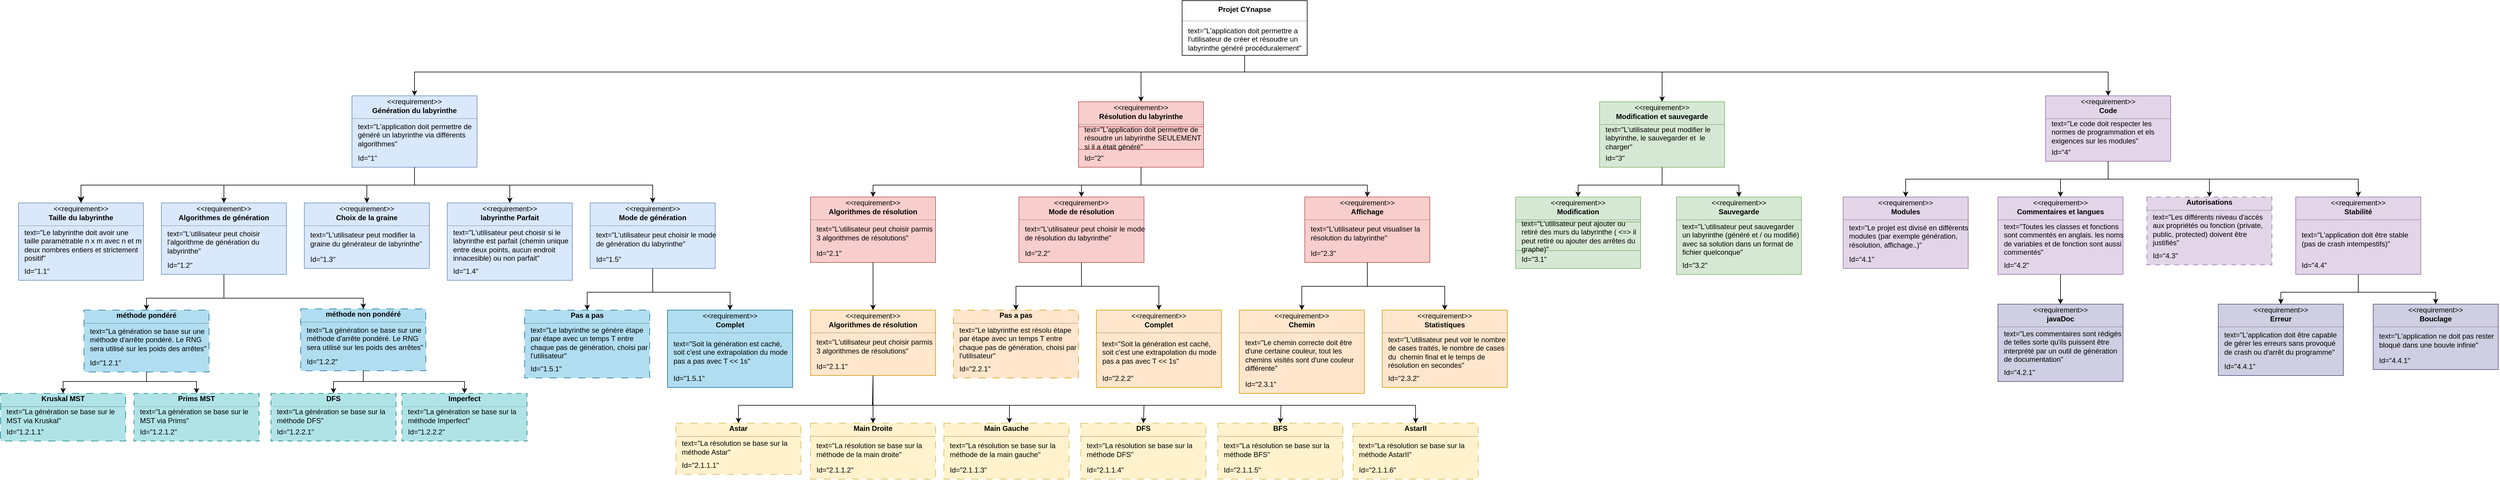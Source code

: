 <mxfile>
    <diagram name="Page-1" id="e2MkjvXeVg-wI-F2Uzti">
        <mxGraphModel dx="3312" dy="864" grid="1" gridSize="10" guides="1" tooltips="1" connect="1" arrows="1" fold="1" page="1" pageScale="1" pageWidth="827" pageHeight="1169" math="0" shadow="0">
            <root>
                <mxCell id="0"/>
                <mxCell id="1" parent="0"/>
                <mxCell id="ZL7tj_D8P2gzPyOwhSu_-56" value="" style="fontStyle=1;align=center;verticalAlign=middle;childLayout=stackLayout;horizontal=1;horizontalStack=0;resizeParent=1;resizeParentMax=0;resizeLast=0;marginBottom=0;" parent="1" vertex="1">
                    <mxGeometry x="330" y="110" width="210" height="92" as="geometry"/>
                </mxCell>
                <mxCell id="ZL7tj_D8P2gzPyOwhSu_-58" value="Projet CYnapse" style="html=1;align=center;spacing=0;verticalAlign=middle;strokeColor=none;fillColor=none;whiteSpace=wrap;fontStyle=1" parent="ZL7tj_D8P2gzPyOwhSu_-56" vertex="1">
                    <mxGeometry width="210" height="30" as="geometry"/>
                </mxCell>
                <mxCell id="ZL7tj_D8P2gzPyOwhSu_-59" value="" style="line;strokeWidth=0.25;fillColor=none;align=left;verticalAlign=middle;spacingTop=-1;spacingLeft=3;spacingRight=3;rotatable=0;labelPosition=right;points=[];portConstraint=eastwest;" parent="ZL7tj_D8P2gzPyOwhSu_-56" vertex="1">
                    <mxGeometry y="30" width="210" height="8" as="geometry"/>
                </mxCell>
                <mxCell id="ZL7tj_D8P2gzPyOwhSu_-60" value="text=&quot;L&#39;application doit permettre a l&#39;utilisateur de créer et résoudre un labyrinthe généré procéduralement&lt;span style=&quot;background-color: transparent; color: light-dark(rgb(0, 0, 0), rgb(255, 255, 255));&quot;&gt;&quot;&lt;/span&gt;" style="html=1;align=left;spacing=0;verticalAlign=middle;strokeColor=none;fillColor=none;whiteSpace=wrap;spacingLeft=10;" parent="ZL7tj_D8P2gzPyOwhSu_-56" vertex="1">
                    <mxGeometry y="38" width="210" height="54" as="geometry"/>
                </mxCell>
                <mxCell id="ZL7tj_D8P2gzPyOwhSu_-63" value="" style="fontStyle=1;align=center;verticalAlign=middle;childLayout=stackLayout;horizontal=1;horizontalStack=0;resizeParent=1;resizeParentMax=0;resizeLast=0;marginBottom=0;fillColor=#dae8fc;strokeColor=#6c8ebf;" parent="1" vertex="1">
                    <mxGeometry x="-1064" y="270" width="210" height="120" as="geometry"/>
                </mxCell>
                <mxCell id="ZL7tj_D8P2gzPyOwhSu_-64" value="&amp;lt;&amp;lt;requirement&amp;gt;&amp;gt;" style="html=1;align=center;spacing=0;verticalAlign=middle;strokeColor=none;fillColor=none;whiteSpace=wrap;spacingTop=3;" parent="ZL7tj_D8P2gzPyOwhSu_-63" vertex="1">
                    <mxGeometry width="210" height="16" as="geometry"/>
                </mxCell>
                <mxCell id="ZL7tj_D8P2gzPyOwhSu_-65" value="Génération du labyrinthe" style="html=1;align=center;spacing=0;verticalAlign=middle;strokeColor=none;fillColor=none;whiteSpace=wrap;fontStyle=1" parent="ZL7tj_D8P2gzPyOwhSu_-63" vertex="1">
                    <mxGeometry y="16" width="210" height="18" as="geometry"/>
                </mxCell>
                <mxCell id="ZL7tj_D8P2gzPyOwhSu_-66" value="" style="line;strokeWidth=0.25;fillColor=none;align=left;verticalAlign=middle;spacingTop=-1;spacingLeft=3;spacingRight=3;rotatable=0;labelPosition=right;points=[];portConstraint=eastwest;" parent="ZL7tj_D8P2gzPyOwhSu_-63" vertex="1">
                    <mxGeometry y="34" width="210" height="8" as="geometry"/>
                </mxCell>
                <mxCell id="ZL7tj_D8P2gzPyOwhSu_-67" value="text=&quot;L&#39;application doit permettre de généré un labyrinthe via différents algorithmes&lt;span style=&quot;background-color: transparent; color: light-dark(rgb(0, 0, 0), rgb(255, 255, 255));&quot;&gt;&quot;&lt;/span&gt;" style="html=1;align=left;spacing=0;verticalAlign=middle;strokeColor=none;fillColor=none;whiteSpace=wrap;spacingLeft=10;" parent="ZL7tj_D8P2gzPyOwhSu_-63" vertex="1">
                    <mxGeometry y="42" width="210" height="48" as="geometry"/>
                </mxCell>
                <mxCell id="ZL7tj_D8P2gzPyOwhSu_-68" value="Id=&quot;1&quot;" style="html=1;align=left;spacing=0;verticalAlign=middle;strokeColor=none;fillColor=none;whiteSpace=wrap;spacingLeft=10;" parent="ZL7tj_D8P2gzPyOwhSu_-63" vertex="1">
                    <mxGeometry y="90" width="210" height="30" as="geometry"/>
                </mxCell>
                <mxCell id="ZL7tj_D8P2gzPyOwhSu_-69" value="" style="fontStyle=1;align=center;verticalAlign=middle;childLayout=stackLayout;horizontal=1;horizontalStack=0;resizeParent=1;resizeParentMax=0;resizeLast=0;marginBottom=0;fillColor=#f8cecc;strokeColor=#b85450;" parent="1" vertex="1">
                    <mxGeometry x="156" y="280" width="210" height="110" as="geometry"/>
                </mxCell>
                <mxCell id="ZL7tj_D8P2gzPyOwhSu_-70" value="&amp;lt;&amp;lt;requirement&amp;gt;&amp;gt;" style="html=1;align=center;spacing=0;verticalAlign=middle;strokeColor=none;fillColor=none;whiteSpace=wrap;spacingTop=3;" parent="ZL7tj_D8P2gzPyOwhSu_-69" vertex="1">
                    <mxGeometry width="210" height="16" as="geometry"/>
                </mxCell>
                <mxCell id="ZL7tj_D8P2gzPyOwhSu_-71" value="Résolution du labyrinthe" style="html=1;align=center;spacing=0;verticalAlign=middle;strokeColor=none;fillColor=none;whiteSpace=wrap;fontStyle=1" parent="ZL7tj_D8P2gzPyOwhSu_-69" vertex="1">
                    <mxGeometry y="16" width="210" height="18" as="geometry"/>
                </mxCell>
                <mxCell id="ZL7tj_D8P2gzPyOwhSu_-72" value="" style="line;strokeWidth=0.25;fillColor=none;align=left;verticalAlign=middle;spacingTop=-1;spacingLeft=3;spacingRight=3;rotatable=0;labelPosition=right;points=[];portConstraint=eastwest;" parent="ZL7tj_D8P2gzPyOwhSu_-69" vertex="1">
                    <mxGeometry y="34" width="210" height="8" as="geometry"/>
                </mxCell>
                <mxCell id="ZL7tj_D8P2gzPyOwhSu_-73" value="text=&quot;L&#39;application doit permettre de résoudre un labyrinthe SEULEMENT si il a était généré&lt;span style=&quot;background-color: transparent; color: light-dark(rgb(0, 0, 0), rgb(255, 255, 255));&quot;&gt;&quot;&lt;/span&gt;" style="html=1;align=left;spacing=0;verticalAlign=middle;whiteSpace=wrap;spacingLeft=10;fillColor=#f8cecc;strokeColor=#b85450;" parent="ZL7tj_D8P2gzPyOwhSu_-69" vertex="1">
                    <mxGeometry y="42" width="210" height="38" as="geometry"/>
                </mxCell>
                <mxCell id="ZL7tj_D8P2gzPyOwhSu_-74" value="Id=&quot;2&quot;" style="html=1;align=left;spacing=0;verticalAlign=middle;strokeColor=none;fillColor=none;whiteSpace=wrap;spacingLeft=10;" parent="ZL7tj_D8P2gzPyOwhSu_-69" vertex="1">
                    <mxGeometry y="80" width="210" height="30" as="geometry"/>
                </mxCell>
                <mxCell id="ZL7tj_D8P2gzPyOwhSu_-81" value="" style="fontStyle=0;align=center;verticalAlign=middle;childLayout=stackLayout;horizontal=1;horizontalStack=0;resizeParent=1;resizeParentMax=0;resizeLast=0;marginBottom=0;fillColor=#dae8fc;strokeColor=#6c8ebf;" parent="1" vertex="1">
                    <mxGeometry x="-1624" y="450" width="210" height="130" as="geometry"/>
                </mxCell>
                <mxCell id="ZL7tj_D8P2gzPyOwhSu_-82" value="&amp;lt;&amp;lt;requirement&amp;gt;&amp;gt;" style="html=1;align=center;spacing=0;verticalAlign=middle;strokeColor=none;fillColor=none;whiteSpace=wrap;spacingTop=3;fontStyle=0" parent="ZL7tj_D8P2gzPyOwhSu_-81" vertex="1">
                    <mxGeometry width="210" height="16" as="geometry"/>
                </mxCell>
                <mxCell id="ZL7tj_D8P2gzPyOwhSu_-83" value="&lt;b&gt;Taille du labyrinthe&lt;/b&gt;" style="html=1;align=center;spacing=0;verticalAlign=middle;strokeColor=none;fillColor=none;whiteSpace=wrap;fontStyle=0" parent="ZL7tj_D8P2gzPyOwhSu_-81" vertex="1">
                    <mxGeometry y="16" width="210" height="18" as="geometry"/>
                </mxCell>
                <mxCell id="ZL7tj_D8P2gzPyOwhSu_-84" value="" style="line;strokeWidth=0.25;fillColor=none;align=left;verticalAlign=middle;spacingTop=-1;spacingLeft=3;spacingRight=3;rotatable=0;labelPosition=right;points=[];portConstraint=eastwest;fontStyle=0" parent="ZL7tj_D8P2gzPyOwhSu_-81" vertex="1">
                    <mxGeometry y="34" width="210" height="8" as="geometry"/>
                </mxCell>
                <mxCell id="ZL7tj_D8P2gzPyOwhSu_-85" value="text=&quot;Le labyrinthe doit avoir une taille paramétrable n x m avec n et m deux nombres entiers et strictement positif&lt;span style=&quot;background-color: transparent; color: light-dark(rgb(0, 0, 0), rgb(255, 255, 255));&quot;&gt;&quot;&lt;/span&gt;" style="html=1;align=left;spacing=0;verticalAlign=middle;strokeColor=none;fillColor=none;whiteSpace=wrap;spacingLeft=10;fontStyle=0" parent="ZL7tj_D8P2gzPyOwhSu_-81" vertex="1">
                    <mxGeometry y="42" width="210" height="58" as="geometry"/>
                </mxCell>
                <mxCell id="ZL7tj_D8P2gzPyOwhSu_-86" value="Id=&quot;1.1&quot;" style="html=1;align=left;spacing=0;verticalAlign=middle;strokeColor=none;fillColor=none;whiteSpace=wrap;spacingLeft=10;fontStyle=0" parent="ZL7tj_D8P2gzPyOwhSu_-81" vertex="1">
                    <mxGeometry y="100" width="210" height="30" as="geometry"/>
                </mxCell>
                <mxCell id="ZL7tj_D8P2gzPyOwhSu_-87" value="" style="edgeStyle=segmentEdgeStyle;endArrow=classic;html=1;curved=0;rounded=0;endSize=8;startSize=8;exitX=0.5;exitY=1;exitDx=0;exitDy=0;entryX=0.5;entryY=0;entryDx=0;entryDy=0;" parent="1" source="ZL7tj_D8P2gzPyOwhSu_-68" target="ZL7tj_D8P2gzPyOwhSu_-82" edge="1">
                    <mxGeometry width="50" height="50" relative="1" as="geometry">
                        <mxPoint x="-1254" y="360" as="sourcePoint"/>
                        <mxPoint x="-1204" y="310" as="targetPoint"/>
                        <Array as="points">
                            <mxPoint x="-959" y="420"/>
                            <mxPoint x="-1519" y="420"/>
                        </Array>
                    </mxGeometry>
                </mxCell>
                <mxCell id="ZL7tj_D8P2gzPyOwhSu_-88" value="" style="fontStyle=1;align=center;verticalAlign=middle;childLayout=stackLayout;horizontal=1;horizontalStack=0;resizeParent=1;resizeParentMax=0;resizeLast=0;marginBottom=0;fillColor=#e1d5e7;strokeColor=#9673a6;" parent="1" vertex="1">
                    <mxGeometry x="1780" y="270" width="210" height="110" as="geometry"/>
                </mxCell>
                <mxCell id="ZL7tj_D8P2gzPyOwhSu_-89" value="&amp;lt;&amp;lt;requirement&amp;gt;&amp;gt;" style="html=1;align=center;spacing=0;verticalAlign=middle;strokeColor=none;fillColor=none;whiteSpace=wrap;spacingTop=3;" parent="ZL7tj_D8P2gzPyOwhSu_-88" vertex="1">
                    <mxGeometry width="210" height="16" as="geometry"/>
                </mxCell>
                <mxCell id="ZL7tj_D8P2gzPyOwhSu_-90" value="Code" style="html=1;align=center;spacing=0;verticalAlign=middle;strokeColor=none;fillColor=none;whiteSpace=wrap;fontStyle=1" parent="ZL7tj_D8P2gzPyOwhSu_-88" vertex="1">
                    <mxGeometry y="16" width="210" height="18" as="geometry"/>
                </mxCell>
                <mxCell id="ZL7tj_D8P2gzPyOwhSu_-91" value="" style="line;strokeWidth=0.25;fillColor=none;align=left;verticalAlign=middle;spacingTop=-1;spacingLeft=3;spacingRight=3;rotatable=0;labelPosition=right;points=[];portConstraint=eastwest;" parent="ZL7tj_D8P2gzPyOwhSu_-88" vertex="1">
                    <mxGeometry y="34" width="210" height="8" as="geometry"/>
                </mxCell>
                <mxCell id="ZL7tj_D8P2gzPyOwhSu_-92" value="text=&quot;Le code doit respecter les normes de programmation et els exigences sur les modules&lt;span style=&quot;background-color: transparent; color: light-dark(rgb(0, 0, 0), rgb(255, 255, 255));&quot;&gt;&quot;&lt;/span&gt;" style="html=1;align=left;spacing=0;verticalAlign=middle;strokeColor=none;fillColor=none;whiteSpace=wrap;spacingLeft=10;" parent="ZL7tj_D8P2gzPyOwhSu_-88" vertex="1">
                    <mxGeometry y="42" width="210" height="38" as="geometry"/>
                </mxCell>
                <mxCell id="ZL7tj_D8P2gzPyOwhSu_-93" value="Id=&quot;4&quot;" style="html=1;align=left;spacing=0;verticalAlign=middle;strokeColor=none;fillColor=none;whiteSpace=wrap;spacingLeft=10;" parent="ZL7tj_D8P2gzPyOwhSu_-88" vertex="1">
                    <mxGeometry y="80" width="210" height="30" as="geometry"/>
                </mxCell>
                <mxCell id="ZL7tj_D8P2gzPyOwhSu_-94" value="" style="fontStyle=1;align=center;verticalAlign=middle;childLayout=stackLayout;horizontal=1;horizontalStack=0;resizeParent=1;resizeParentMax=0;resizeLast=0;marginBottom=0;fillColor=#dae8fc;strokeColor=#6c8ebf;" parent="1" vertex="1">
                    <mxGeometry x="-1144" y="450" width="210" height="110" as="geometry"/>
                </mxCell>
                <mxCell id="ZL7tj_D8P2gzPyOwhSu_-95" value="&amp;lt;&amp;lt;requirement&amp;gt;&amp;gt;" style="html=1;align=center;spacing=0;verticalAlign=middle;strokeColor=none;fillColor=none;whiteSpace=wrap;spacingTop=3;" parent="ZL7tj_D8P2gzPyOwhSu_-94" vertex="1">
                    <mxGeometry width="210" height="16" as="geometry"/>
                </mxCell>
                <mxCell id="ZL7tj_D8P2gzPyOwhSu_-96" value="Choix de la graine" style="html=1;align=center;spacing=0;verticalAlign=middle;strokeColor=none;fillColor=none;whiteSpace=wrap;fontStyle=1" parent="ZL7tj_D8P2gzPyOwhSu_-94" vertex="1">
                    <mxGeometry y="16" width="210" height="18" as="geometry"/>
                </mxCell>
                <mxCell id="ZL7tj_D8P2gzPyOwhSu_-97" value="" style="line;strokeWidth=0.25;fillColor=none;align=left;verticalAlign=middle;spacingTop=-1;spacingLeft=3;spacingRight=3;rotatable=0;labelPosition=right;points=[];portConstraint=eastwest;" parent="ZL7tj_D8P2gzPyOwhSu_-94" vertex="1">
                    <mxGeometry y="34" width="210" height="8" as="geometry"/>
                </mxCell>
                <mxCell id="ZL7tj_D8P2gzPyOwhSu_-98" value="text=&quot;L&#39;utilisateur peut modifier la graine du générateur de labyrinthe&lt;span style=&quot;background-color: transparent; color: light-dark(rgb(0, 0, 0), rgb(255, 255, 255));&quot;&gt;&quot;&lt;/span&gt;" style="html=1;align=left;spacing=0;verticalAlign=middle;strokeColor=none;fillColor=none;whiteSpace=wrap;spacingLeft=10;" parent="ZL7tj_D8P2gzPyOwhSu_-94" vertex="1">
                    <mxGeometry y="42" width="210" height="38" as="geometry"/>
                </mxCell>
                <mxCell id="ZL7tj_D8P2gzPyOwhSu_-99" value="Id=&quot;1.3&quot;" style="html=1;align=left;spacing=0;verticalAlign=middle;strokeColor=none;fillColor=none;whiteSpace=wrap;spacingLeft=10;" parent="ZL7tj_D8P2gzPyOwhSu_-94" vertex="1">
                    <mxGeometry y="80" width="210" height="30" as="geometry"/>
                </mxCell>
                <mxCell id="ZL7tj_D8P2gzPyOwhSu_-100" value="" style="fontStyle=1;align=center;verticalAlign=middle;childLayout=stackLayout;horizontal=1;horizontalStack=0;resizeParent=1;resizeParentMax=0;resizeLast=0;marginBottom=0;fillColor=#dae8fc;strokeColor=#6c8ebf;" parent="1" vertex="1">
                    <mxGeometry x="-1384" y="450" width="210" height="120" as="geometry"/>
                </mxCell>
                <mxCell id="ZL7tj_D8P2gzPyOwhSu_-101" value="&amp;lt;&amp;lt;requirement&amp;gt;&amp;gt;" style="html=1;align=center;spacing=0;verticalAlign=middle;strokeColor=none;fillColor=none;whiteSpace=wrap;spacingTop=3;" parent="ZL7tj_D8P2gzPyOwhSu_-100" vertex="1">
                    <mxGeometry width="210" height="16" as="geometry"/>
                </mxCell>
                <mxCell id="ZL7tj_D8P2gzPyOwhSu_-102" value="Algorithmes de génération" style="html=1;align=center;spacing=0;verticalAlign=middle;strokeColor=none;fillColor=none;whiteSpace=wrap;fontStyle=1" parent="ZL7tj_D8P2gzPyOwhSu_-100" vertex="1">
                    <mxGeometry y="16" width="210" height="18" as="geometry"/>
                </mxCell>
                <mxCell id="ZL7tj_D8P2gzPyOwhSu_-103" value="" style="line;strokeWidth=0.25;fillColor=none;align=left;verticalAlign=middle;spacingTop=-1;spacingLeft=3;spacingRight=3;rotatable=0;labelPosition=right;points=[];portConstraint=eastwest;" parent="ZL7tj_D8P2gzPyOwhSu_-100" vertex="1">
                    <mxGeometry y="34" width="210" height="8" as="geometry"/>
                </mxCell>
                <mxCell id="ZL7tj_D8P2gzPyOwhSu_-104" value="text=&quot;L&#39;utilisateur peut choisir l&#39;algorithme de génération du labyrinthe&lt;span style=&quot;background-color: transparent; color: light-dark(rgb(0, 0, 0), rgb(255, 255, 255));&quot;&gt;&quot;&lt;/span&gt;" style="html=1;align=left;spacing=0;verticalAlign=middle;strokeColor=none;fillColor=none;whiteSpace=wrap;spacingLeft=10;" parent="ZL7tj_D8P2gzPyOwhSu_-100" vertex="1">
                    <mxGeometry y="42" width="210" height="48" as="geometry"/>
                </mxCell>
                <mxCell id="ZL7tj_D8P2gzPyOwhSu_-105" value="Id=&quot;1.2&quot;" style="html=1;align=left;spacing=0;verticalAlign=middle;strokeColor=none;fillColor=none;whiteSpace=wrap;spacingLeft=10;" parent="ZL7tj_D8P2gzPyOwhSu_-100" vertex="1">
                    <mxGeometry y="90" width="210" height="30" as="geometry"/>
                </mxCell>
                <mxCell id="ZL7tj_D8P2gzPyOwhSu_-106" value="" style="endArrow=classic;html=1;rounded=0;exitX=0.5;exitY=1;exitDx=0;exitDy=0;entryX=0.5;entryY=0;entryDx=0;entryDy=0;" parent="1" source="ZL7tj_D8P2gzPyOwhSu_-68" target="ZL7tj_D8P2gzPyOwhSu_-101" edge="1">
                    <mxGeometry width="50" height="50" relative="1" as="geometry">
                        <mxPoint x="-1084" y="710" as="sourcePoint"/>
                        <mxPoint x="-1034" y="660" as="targetPoint"/>
                        <Array as="points">
                            <mxPoint x="-959" y="420"/>
                            <mxPoint x="-1279" y="420"/>
                        </Array>
                    </mxGeometry>
                </mxCell>
                <mxCell id="ZL7tj_D8P2gzPyOwhSu_-107" value="" style="endArrow=classic;html=1;rounded=0;exitX=0.5;exitY=1;exitDx=0;exitDy=0;entryX=0.5;entryY=0;entryDx=0;entryDy=0;" parent="1" source="ZL7tj_D8P2gzPyOwhSu_-68" target="ZL7tj_D8P2gzPyOwhSu_-95" edge="1">
                    <mxGeometry width="50" height="50" relative="1" as="geometry">
                        <mxPoint x="-949" y="400" as="sourcePoint"/>
                        <mxPoint x="-959" y="450" as="targetPoint"/>
                        <Array as="points">
                            <mxPoint x="-959" y="420"/>
                            <mxPoint x="-1039" y="420"/>
                        </Array>
                    </mxGeometry>
                </mxCell>
                <mxCell id="ZL7tj_D8P2gzPyOwhSu_-108" value="" style="fontStyle=1;align=center;verticalAlign=middle;childLayout=stackLayout;horizontal=1;horizontalStack=0;resizeParent=1;resizeParentMax=0;resizeLast=0;marginBottom=0;fillColor=#dae8fc;strokeColor=#6c8ebf;" parent="1" vertex="1">
                    <mxGeometry x="-904" y="450" width="210" height="130" as="geometry"/>
                </mxCell>
                <mxCell id="ZL7tj_D8P2gzPyOwhSu_-109" value="&amp;lt;&amp;lt;requirement&amp;gt;&amp;gt;" style="html=1;align=center;spacing=0;verticalAlign=middle;strokeColor=none;fillColor=none;whiteSpace=wrap;spacingTop=3;" parent="ZL7tj_D8P2gzPyOwhSu_-108" vertex="1">
                    <mxGeometry width="210" height="16" as="geometry"/>
                </mxCell>
                <mxCell id="ZL7tj_D8P2gzPyOwhSu_-110" value="labyrinthe Parfait" style="html=1;align=center;spacing=0;verticalAlign=middle;strokeColor=none;fillColor=none;whiteSpace=wrap;fontStyle=1" parent="ZL7tj_D8P2gzPyOwhSu_-108" vertex="1">
                    <mxGeometry y="16" width="210" height="18" as="geometry"/>
                </mxCell>
                <mxCell id="ZL7tj_D8P2gzPyOwhSu_-111" value="" style="line;strokeWidth=0.25;fillColor=none;align=left;verticalAlign=middle;spacingTop=-1;spacingLeft=3;spacingRight=3;rotatable=0;labelPosition=right;points=[];portConstraint=eastwest;" parent="ZL7tj_D8P2gzPyOwhSu_-108" vertex="1">
                    <mxGeometry y="34" width="210" height="8" as="geometry"/>
                </mxCell>
                <mxCell id="ZL7tj_D8P2gzPyOwhSu_-112" value="text=&quot;L&#39;utilisateur peut choisir si le labyrinthe est parfait (chemin unique entre deux points, aucun endroit innacesible) ou non parfait&lt;span style=&quot;background-color: transparent; color: light-dark(rgb(0, 0, 0), rgb(255, 255, 255));&quot;&gt;&quot;&lt;/span&gt;" style="html=1;align=left;spacing=0;verticalAlign=middle;strokeColor=none;fillColor=none;whiteSpace=wrap;spacingLeft=10;" parent="ZL7tj_D8P2gzPyOwhSu_-108" vertex="1">
                    <mxGeometry y="42" width="210" height="58" as="geometry"/>
                </mxCell>
                <mxCell id="ZL7tj_D8P2gzPyOwhSu_-113" value="Id=&quot;1.4&lt;span style=&quot;background-color: transparent; color: light-dark(rgb(0, 0, 0), rgb(255, 255, 255));&quot;&gt;&quot;&lt;/span&gt;" style="html=1;align=left;spacing=0;verticalAlign=middle;strokeColor=none;fillColor=none;whiteSpace=wrap;spacingLeft=10;" parent="ZL7tj_D8P2gzPyOwhSu_-108" vertex="1">
                    <mxGeometry y="100" width="210" height="30" as="geometry"/>
                </mxCell>
                <mxCell id="ZL7tj_D8P2gzPyOwhSu_-114" value="" style="endArrow=classic;html=1;rounded=0;entryX=0.5;entryY=0;entryDx=0;entryDy=0;" parent="1" target="ZL7tj_D8P2gzPyOwhSu_-109" edge="1">
                    <mxGeometry width="50" height="50" relative="1" as="geometry">
                        <mxPoint x="-964" y="420" as="sourcePoint"/>
                        <mxPoint x="-734" y="460" as="targetPoint"/>
                        <Array as="points">
                            <mxPoint x="-799" y="420"/>
                        </Array>
                    </mxGeometry>
                </mxCell>
                <mxCell id="ZL7tj_D8P2gzPyOwhSu_-115" value="" style="fontStyle=1;align=center;verticalAlign=middle;childLayout=stackLayout;horizontal=1;horizontalStack=0;resizeParent=1;resizeParentMax=0;resizeLast=0;marginBottom=0;fillColor=#dae8fc;strokeColor=#6c8ebf;" parent="1" vertex="1">
                    <mxGeometry x="-664" y="450" width="210" height="110" as="geometry"/>
                </mxCell>
                <mxCell id="ZL7tj_D8P2gzPyOwhSu_-116" value="&amp;lt;&amp;lt;requirement&amp;gt;&amp;gt;" style="html=1;align=center;spacing=0;verticalAlign=middle;strokeColor=none;fillColor=none;whiteSpace=wrap;spacingTop=3;" parent="ZL7tj_D8P2gzPyOwhSu_-115" vertex="1">
                    <mxGeometry width="210" height="16" as="geometry"/>
                </mxCell>
                <mxCell id="ZL7tj_D8P2gzPyOwhSu_-117" value="Mode de génération" style="html=1;align=center;spacing=0;verticalAlign=middle;strokeColor=none;fillColor=none;whiteSpace=wrap;fontStyle=1" parent="ZL7tj_D8P2gzPyOwhSu_-115" vertex="1">
                    <mxGeometry y="16" width="210" height="18" as="geometry"/>
                </mxCell>
                <mxCell id="ZL7tj_D8P2gzPyOwhSu_-118" value="" style="line;strokeWidth=0.25;fillColor=none;align=left;verticalAlign=middle;spacingTop=-1;spacingLeft=3;spacingRight=3;rotatable=0;labelPosition=right;points=[];portConstraint=eastwest;" parent="ZL7tj_D8P2gzPyOwhSu_-115" vertex="1">
                    <mxGeometry y="34" width="210" height="8" as="geometry"/>
                </mxCell>
                <mxCell id="ZL7tj_D8P2gzPyOwhSu_-119" value="text=&quot;L&#39;utilisateur peut choisir le mode de génération du labyrinthe&lt;span style=&quot;background-color: transparent; color: light-dark(rgb(0, 0, 0), rgb(255, 255, 255));&quot;&gt;&quot;&lt;/span&gt;" style="html=1;align=left;spacing=0;verticalAlign=middle;strokeColor=none;fillColor=none;whiteSpace=wrap;spacingLeft=10;" parent="ZL7tj_D8P2gzPyOwhSu_-115" vertex="1">
                    <mxGeometry y="42" width="210" height="38" as="geometry"/>
                </mxCell>
                <mxCell id="ZL7tj_D8P2gzPyOwhSu_-120" value="Id=&quot;1.5&lt;span style=&quot;background-color: transparent; color: light-dark(rgb(0, 0, 0), rgb(255, 255, 255));&quot;&gt;&quot;&lt;/span&gt;" style="html=1;align=left;spacing=0;verticalAlign=middle;strokeColor=none;fillColor=none;whiteSpace=wrap;spacingLeft=10;" parent="ZL7tj_D8P2gzPyOwhSu_-115" vertex="1">
                    <mxGeometry y="80" width="210" height="30" as="geometry"/>
                </mxCell>
                <mxCell id="ZL7tj_D8P2gzPyOwhSu_-122" value="" style="endArrow=classic;html=1;rounded=0;entryX=0.5;entryY=0;entryDx=0;entryDy=0;" parent="1" target="ZL7tj_D8P2gzPyOwhSu_-116" edge="1">
                    <mxGeometry width="50" height="50" relative="1" as="geometry">
                        <mxPoint x="-804" y="420" as="sourcePoint"/>
                        <mxPoint x="-789" y="500" as="targetPoint"/>
                        <Array as="points">
                            <mxPoint x="-559" y="420"/>
                        </Array>
                    </mxGeometry>
                </mxCell>
                <mxCell id="ZL7tj_D8P2gzPyOwhSu_-123" value="" style="fontStyle=1;align=center;verticalAlign=middle;childLayout=stackLayout;horizontal=1;horizontalStack=0;resizeParent=1;resizeParentMax=0;resizeLast=0;marginBottom=0;fillColor=#b1ddf0;strokeColor=#10739e;dashed=1;dashPattern=12 12;" parent="1" vertex="1">
                    <mxGeometry x="-774" y="630" width="210" height="114" as="geometry"/>
                </mxCell>
                <mxCell id="ZL7tj_D8P2gzPyOwhSu_-125" value="Pas a pas" style="html=1;align=center;spacing=0;verticalAlign=middle;strokeColor=none;fillColor=none;whiteSpace=wrap;fontStyle=1" parent="ZL7tj_D8P2gzPyOwhSu_-123" vertex="1">
                    <mxGeometry width="210" height="18" as="geometry"/>
                </mxCell>
                <mxCell id="ZL7tj_D8P2gzPyOwhSu_-126" value="" style="line;strokeWidth=0.25;fillColor=none;align=left;verticalAlign=middle;spacingTop=-1;spacingLeft=3;spacingRight=3;rotatable=0;labelPosition=right;points=[];portConstraint=eastwest;" parent="ZL7tj_D8P2gzPyOwhSu_-123" vertex="1">
                    <mxGeometry y="18" width="210" height="8" as="geometry"/>
                </mxCell>
                <mxCell id="ZL7tj_D8P2gzPyOwhSu_-127" value="text=&quot;Le labyrinthe se génére étape par étape avec un temps T entre chaque pas de génération, choisi par l&#39;utilisateur&lt;span style=&quot;background-color: transparent; color: light-dark(rgb(0, 0, 0), rgb(255, 255, 255));&quot;&gt;&quot;&lt;/span&gt;" style="html=1;align=left;spacing=0;verticalAlign=middle;strokeColor=none;fillColor=none;whiteSpace=wrap;spacingLeft=10;" parent="ZL7tj_D8P2gzPyOwhSu_-123" vertex="1">
                    <mxGeometry y="26" width="210" height="58" as="geometry"/>
                </mxCell>
                <mxCell id="ZL7tj_D8P2gzPyOwhSu_-128" value="Id=&quot;1.5.1&lt;span style=&quot;background-color: transparent; color: light-dark(rgb(0, 0, 0), rgb(255, 255, 255));&quot;&gt;&quot;&lt;/span&gt;" style="html=1;align=left;spacing=0;verticalAlign=middle;strokeColor=none;fillColor=none;whiteSpace=wrap;spacingLeft=10;" parent="ZL7tj_D8P2gzPyOwhSu_-123" vertex="1">
                    <mxGeometry y="84" width="210" height="30" as="geometry"/>
                </mxCell>
                <mxCell id="ZL7tj_D8P2gzPyOwhSu_-129" value="" style="fontStyle=1;align=center;verticalAlign=middle;childLayout=stackLayout;horizontal=1;horizontalStack=0;resizeParent=1;resizeParentMax=0;resizeLast=0;marginBottom=0;fillColor=#b1ddf0;strokeColor=#10739e;" parent="1" vertex="1">
                    <mxGeometry x="-534" y="630" width="210" height="130" as="geometry"/>
                </mxCell>
                <mxCell id="ZL7tj_D8P2gzPyOwhSu_-130" value="&amp;lt;&amp;lt;requirement&amp;gt;&amp;gt;" style="html=1;align=center;spacing=0;verticalAlign=middle;strokeColor=none;fillColor=none;whiteSpace=wrap;spacingTop=3;" parent="ZL7tj_D8P2gzPyOwhSu_-129" vertex="1">
                    <mxGeometry width="210" height="16" as="geometry"/>
                </mxCell>
                <mxCell id="ZL7tj_D8P2gzPyOwhSu_-131" value="Complet" style="html=1;align=center;spacing=0;verticalAlign=middle;strokeColor=none;fillColor=none;whiteSpace=wrap;fontStyle=1" parent="ZL7tj_D8P2gzPyOwhSu_-129" vertex="1">
                    <mxGeometry y="16" width="210" height="18" as="geometry"/>
                </mxCell>
                <mxCell id="ZL7tj_D8P2gzPyOwhSu_-132" value="" style="line;strokeWidth=0.25;fillColor=none;align=left;verticalAlign=middle;spacingTop=-1;spacingLeft=3;spacingRight=3;rotatable=0;labelPosition=right;points=[];portConstraint=eastwest;" parent="ZL7tj_D8P2gzPyOwhSu_-129" vertex="1">
                    <mxGeometry y="34" width="210" height="8" as="geometry"/>
                </mxCell>
                <mxCell id="ZL7tj_D8P2gzPyOwhSu_-133" value="text=&quot;Soit la génération est caché, soit c&#39;est une extrapolation du mode pas a pas avec T &amp;lt;&amp;lt; 1s&lt;span style=&quot;background-color: transparent; color: light-dark(rgb(0, 0, 0), rgb(255, 255, 255));&quot;&gt;&quot;&lt;/span&gt;" style="html=1;align=left;spacing=0;verticalAlign=middle;strokeColor=none;fillColor=none;whiteSpace=wrap;spacingLeft=10;" parent="ZL7tj_D8P2gzPyOwhSu_-129" vertex="1">
                    <mxGeometry y="42" width="210" height="58" as="geometry"/>
                </mxCell>
                <mxCell id="ZL7tj_D8P2gzPyOwhSu_-134" value="Id=&quot;1.5.1&lt;span style=&quot;background-color: transparent; color: light-dark(rgb(0, 0, 0), rgb(255, 255, 255));&quot;&gt;&quot;&lt;/span&gt;" style="html=1;align=left;spacing=0;verticalAlign=middle;strokeColor=none;fillColor=none;whiteSpace=wrap;spacingLeft=10;" parent="ZL7tj_D8P2gzPyOwhSu_-129" vertex="1">
                    <mxGeometry y="100" width="210" height="30" as="geometry"/>
                </mxCell>
                <mxCell id="ZL7tj_D8P2gzPyOwhSu_-135" value="" style="endArrow=classic;html=1;rounded=0;entryX=0.5;entryY=0;entryDx=0;entryDy=0;exitX=0.5;exitY=1;exitDx=0;exitDy=0;" parent="1" source="ZL7tj_D8P2gzPyOwhSu_-120" target="ZL7tj_D8P2gzPyOwhSu_-130" edge="1">
                    <mxGeometry width="50" height="50" relative="1" as="geometry">
                        <mxPoint x="-554" y="620" as="sourcePoint"/>
                        <mxPoint x="-504" y="570" as="targetPoint"/>
                        <Array as="points">
                            <mxPoint x="-559" y="600"/>
                            <mxPoint x="-429" y="600"/>
                        </Array>
                    </mxGeometry>
                </mxCell>
                <mxCell id="ZL7tj_D8P2gzPyOwhSu_-136" value="" style="endArrow=classic;html=1;rounded=0;entryX=0.5;entryY=0;entryDx=0;entryDy=0;exitX=0.5;exitY=1;exitDx=0;exitDy=0;" parent="1" source="ZL7tj_D8P2gzPyOwhSu_-120" target="ZL7tj_D8P2gzPyOwhSu_-125" edge="1">
                    <mxGeometry width="50" height="50" relative="1" as="geometry">
                        <mxPoint x="-549" y="570" as="sourcePoint"/>
                        <mxPoint x="-669" y="600" as="targetPoint"/>
                        <Array as="points">
                            <mxPoint x="-559" y="600"/>
                            <mxPoint x="-669" y="600"/>
                        </Array>
                    </mxGeometry>
                </mxCell>
                <mxCell id="ZL7tj_D8P2gzPyOwhSu_-138" value="" style="fontStyle=1;align=center;verticalAlign=middle;childLayout=stackLayout;horizontal=1;horizontalStack=0;resizeParent=1;resizeParentMax=0;resizeLast=0;marginBottom=0;fillColor=#f8cecc;strokeColor=#b85450;" parent="1" vertex="1">
                    <mxGeometry x="-294" y="440" width="210" height="110" as="geometry"/>
                </mxCell>
                <mxCell id="ZL7tj_D8P2gzPyOwhSu_-139" value="&amp;lt;&amp;lt;requirement&amp;gt;&amp;gt;" style="html=1;align=center;spacing=0;verticalAlign=middle;strokeColor=none;fillColor=none;whiteSpace=wrap;spacingTop=3;" parent="ZL7tj_D8P2gzPyOwhSu_-138" vertex="1">
                    <mxGeometry width="210" height="16" as="geometry"/>
                </mxCell>
                <mxCell id="ZL7tj_D8P2gzPyOwhSu_-140" value="Algorithmes de résolution" style="html=1;align=center;spacing=0;verticalAlign=middle;strokeColor=none;fillColor=none;whiteSpace=wrap;fontStyle=1" parent="ZL7tj_D8P2gzPyOwhSu_-138" vertex="1">
                    <mxGeometry y="16" width="210" height="18" as="geometry"/>
                </mxCell>
                <mxCell id="ZL7tj_D8P2gzPyOwhSu_-141" value="" style="line;strokeWidth=0.25;fillColor=none;align=left;verticalAlign=middle;spacingTop=-1;spacingLeft=3;spacingRight=3;rotatable=0;labelPosition=right;points=[];portConstraint=eastwest;" parent="ZL7tj_D8P2gzPyOwhSu_-138" vertex="1">
                    <mxGeometry y="34" width="210" height="8" as="geometry"/>
                </mxCell>
                <mxCell id="ZL7tj_D8P2gzPyOwhSu_-142" value="text=&quot;L&#39;utilisateur peut choisir parmis 3 algorithmes de résolutions&lt;span style=&quot;background-color: transparent; color: light-dark(rgb(0, 0, 0), rgb(255, 255, 255));&quot;&gt;&quot;&lt;/span&gt;" style="html=1;align=left;spacing=0;verticalAlign=middle;strokeColor=none;fillColor=none;whiteSpace=wrap;spacingLeft=10;" parent="ZL7tj_D8P2gzPyOwhSu_-138" vertex="1">
                    <mxGeometry y="42" width="210" height="38" as="geometry"/>
                </mxCell>
                <mxCell id="ZL7tj_D8P2gzPyOwhSu_-143" value="Id=&quot;2.1&quot;" style="html=1;align=left;spacing=0;verticalAlign=middle;strokeColor=none;fillColor=none;whiteSpace=wrap;spacingLeft=10;" parent="ZL7tj_D8P2gzPyOwhSu_-138" vertex="1">
                    <mxGeometry y="80" width="210" height="30" as="geometry"/>
                </mxCell>
                <mxCell id="ZL7tj_D8P2gzPyOwhSu_-150" value="" style="fontStyle=1;align=center;verticalAlign=middle;childLayout=stackLayout;horizontal=1;horizontalStack=0;resizeParent=1;resizeParentMax=0;resizeLast=0;marginBottom=0;fillColor=#b1ddf0;strokeColor=#10739e;dashed=1;dashPattern=12 12;" parent="1" vertex="1">
                    <mxGeometry x="-1514" y="630" width="210" height="104" as="geometry"/>
                </mxCell>
                <mxCell id="ZL7tj_D8P2gzPyOwhSu_-152" value="méthode pondéré" style="html=1;align=center;spacing=0;verticalAlign=middle;strokeColor=none;fillColor=none;whiteSpace=wrap;fontStyle=1" parent="ZL7tj_D8P2gzPyOwhSu_-150" vertex="1">
                    <mxGeometry width="210" height="18" as="geometry"/>
                </mxCell>
                <mxCell id="ZL7tj_D8P2gzPyOwhSu_-153" value="" style="line;strokeWidth=0.25;fillColor=none;align=left;verticalAlign=middle;spacingTop=-1;spacingLeft=3;spacingRight=3;rotatable=0;labelPosition=right;points=[];portConstraint=eastwest;" parent="ZL7tj_D8P2gzPyOwhSu_-150" vertex="1">
                    <mxGeometry y="18" width="210" height="8" as="geometry"/>
                </mxCell>
                <mxCell id="ZL7tj_D8P2gzPyOwhSu_-154" value="text=&quot;La génération se base sur une méthode d&#39;arrête pondéré. Le RNG sera utilisé sur les poids des arrêtes&lt;span style=&quot;background-color: transparent; color: light-dark(rgb(0, 0, 0), rgb(255, 255, 255));&quot;&gt;&quot;&lt;/span&gt;" style="html=1;align=left;spacing=0;verticalAlign=middle;strokeColor=none;fillColor=none;whiteSpace=wrap;spacingLeft=10;" parent="ZL7tj_D8P2gzPyOwhSu_-150" vertex="1">
                    <mxGeometry y="26" width="210" height="48" as="geometry"/>
                </mxCell>
                <mxCell id="ZL7tj_D8P2gzPyOwhSu_-155" value="Id=&quot;1.2.1&quot;" style="html=1;align=left;spacing=0;verticalAlign=middle;strokeColor=none;fillColor=none;whiteSpace=wrap;spacingLeft=10;" parent="ZL7tj_D8P2gzPyOwhSu_-150" vertex="1">
                    <mxGeometry y="74" width="210" height="30" as="geometry"/>
                </mxCell>
                <mxCell id="ZL7tj_D8P2gzPyOwhSu_-156" value="" style="fontStyle=1;align=center;verticalAlign=middle;childLayout=stackLayout;horizontal=1;horizontalStack=0;resizeParent=1;resizeParentMax=0;resizeLast=0;marginBottom=0;fillColor=#b0e3e6;strokeColor=#0e8088;dashed=1;dashPattern=12 12;" parent="1" vertex="1">
                    <mxGeometry x="-1654" y="770" width="210" height="80" as="geometry"/>
                </mxCell>
                <mxCell id="ZL7tj_D8P2gzPyOwhSu_-157" value="Kruskal MST" style="html=1;align=center;spacing=0;verticalAlign=middle;strokeColor=none;fillColor=none;whiteSpace=wrap;fontStyle=1" parent="ZL7tj_D8P2gzPyOwhSu_-156" vertex="1">
                    <mxGeometry width="210" height="18" as="geometry"/>
                </mxCell>
                <mxCell id="ZL7tj_D8P2gzPyOwhSu_-158" value="" style="line;strokeWidth=0.25;fillColor=none;align=left;verticalAlign=middle;spacingTop=-1;spacingLeft=3;spacingRight=3;rotatable=0;labelPosition=right;points=[];portConstraint=eastwest;" parent="ZL7tj_D8P2gzPyOwhSu_-156" vertex="1">
                    <mxGeometry y="18" width="210" height="8" as="geometry"/>
                </mxCell>
                <mxCell id="ZL7tj_D8P2gzPyOwhSu_-159" value="text=&quot;La génération se base sur le MST via Kruskal&lt;span style=&quot;background-color: transparent; color: light-dark(rgb(0, 0, 0), rgb(255, 255, 255));&quot;&gt;&quot;&lt;/span&gt;" style="html=1;align=left;spacing=0;verticalAlign=middle;strokeColor=none;fillColor=none;whiteSpace=wrap;spacingLeft=10;" parent="ZL7tj_D8P2gzPyOwhSu_-156" vertex="1">
                    <mxGeometry y="26" width="210" height="24" as="geometry"/>
                </mxCell>
                <mxCell id="ZL7tj_D8P2gzPyOwhSu_-160" value="Id=&quot;1.2.1.1&quot;" style="html=1;align=left;spacing=0;verticalAlign=middle;strokeColor=none;fillColor=none;whiteSpace=wrap;spacingLeft=10;" parent="ZL7tj_D8P2gzPyOwhSu_-156" vertex="1">
                    <mxGeometry y="50" width="210" height="30" as="geometry"/>
                </mxCell>
                <mxCell id="ZL7tj_D8P2gzPyOwhSu_-161" value="" style="fontStyle=1;align=center;verticalAlign=middle;childLayout=stackLayout;horizontal=1;horizontalStack=0;resizeParent=1;resizeParentMax=0;resizeLast=0;marginBottom=0;fillColor=#b0e3e6;strokeColor=#0e8088;dashed=1;dashPattern=8 8;" parent="1" vertex="1">
                    <mxGeometry x="-1430" y="770" width="210" height="80" as="geometry"/>
                </mxCell>
                <mxCell id="ZL7tj_D8P2gzPyOwhSu_-162" value="Prims MST" style="html=1;align=center;spacing=0;verticalAlign=middle;strokeColor=none;fillColor=none;whiteSpace=wrap;fontStyle=1;dashed=1;dashPattern=8 8;" parent="ZL7tj_D8P2gzPyOwhSu_-161" vertex="1">
                    <mxGeometry width="210" height="18" as="geometry"/>
                </mxCell>
                <mxCell id="ZL7tj_D8P2gzPyOwhSu_-163" value="" style="line;strokeWidth=0.25;fillColor=none;align=left;verticalAlign=middle;spacingTop=-1;spacingLeft=3;spacingRight=3;rotatable=0;labelPosition=right;points=[];portConstraint=eastwest;dashed=1;dashPattern=8 8;" parent="ZL7tj_D8P2gzPyOwhSu_-161" vertex="1">
                    <mxGeometry y="18" width="210" height="8" as="geometry"/>
                </mxCell>
                <mxCell id="ZL7tj_D8P2gzPyOwhSu_-164" value="text=&quot;La génération se base sur le MST via Prims&lt;span style=&quot;color: light-dark(rgb(0, 0, 0), rgb(255, 255, 255)); background-color: transparent;&quot;&gt;&quot;&lt;/span&gt;" style="html=1;align=left;spacing=0;verticalAlign=middle;strokeColor=none;fillColor=none;whiteSpace=wrap;spacingLeft=10;dashed=1;dashPattern=8 8;" parent="ZL7tj_D8P2gzPyOwhSu_-161" vertex="1">
                    <mxGeometry y="26" width="210" height="24" as="geometry"/>
                </mxCell>
                <mxCell id="ZL7tj_D8P2gzPyOwhSu_-165" value="Id=&quot;1.2.1.2&quot;" style="html=1;align=left;spacing=0;verticalAlign=middle;strokeColor=none;fillColor=none;whiteSpace=wrap;spacingLeft=10;dashed=1;dashPattern=8 8;" parent="ZL7tj_D8P2gzPyOwhSu_-161" vertex="1">
                    <mxGeometry y="50" width="210" height="30" as="geometry"/>
                </mxCell>
                <mxCell id="ZL7tj_D8P2gzPyOwhSu_-166" value="" style="fontStyle=1;align=center;verticalAlign=middle;childLayout=stackLayout;horizontal=1;horizontalStack=0;resizeParent=1;resizeParentMax=0;resizeLast=0;marginBottom=0;fillColor=#b1ddf0;strokeColor=#10739e;dashed=1;dashPattern=12 12;" parent="1" vertex="1">
                    <mxGeometry x="-1150" y="628" width="210" height="104" as="geometry"/>
                </mxCell>
                <mxCell id="ZL7tj_D8P2gzPyOwhSu_-167" value="méthode non pondéré" style="html=1;align=center;spacing=0;verticalAlign=middle;strokeColor=none;fillColor=none;whiteSpace=wrap;fontStyle=1" parent="ZL7tj_D8P2gzPyOwhSu_-166" vertex="1">
                    <mxGeometry width="210" height="18" as="geometry"/>
                </mxCell>
                <mxCell id="ZL7tj_D8P2gzPyOwhSu_-168" value="" style="line;strokeWidth=0.25;fillColor=none;align=left;verticalAlign=middle;spacingTop=-1;spacingLeft=3;spacingRight=3;rotatable=0;labelPosition=right;points=[];portConstraint=eastwest;" parent="ZL7tj_D8P2gzPyOwhSu_-166" vertex="1">
                    <mxGeometry y="18" width="210" height="8" as="geometry"/>
                </mxCell>
                <mxCell id="ZL7tj_D8P2gzPyOwhSu_-169" value="text=&quot;La génération se base sur une méthode d&#39;arrête pondéré. Le RNG sera utilisé sur les poids des arrêtes&lt;span style=&quot;background-color: transparent; color: light-dark(rgb(0, 0, 0), rgb(255, 255, 255));&quot;&gt;&quot;&lt;/span&gt;" style="html=1;align=left;spacing=0;verticalAlign=middle;strokeColor=none;fillColor=none;whiteSpace=wrap;spacingLeft=10;" parent="ZL7tj_D8P2gzPyOwhSu_-166" vertex="1">
                    <mxGeometry y="26" width="210" height="48" as="geometry"/>
                </mxCell>
                <mxCell id="ZL7tj_D8P2gzPyOwhSu_-170" value="Id=&quot;1.2.2&quot;" style="html=1;align=left;spacing=0;verticalAlign=middle;strokeColor=none;fillColor=none;whiteSpace=wrap;spacingLeft=10;" parent="ZL7tj_D8P2gzPyOwhSu_-166" vertex="1">
                    <mxGeometry y="74" width="210" height="30" as="geometry"/>
                </mxCell>
                <mxCell id="ZL7tj_D8P2gzPyOwhSu_-171" value="" style="endArrow=classic;html=1;rounded=0;exitX=0.5;exitY=1;exitDx=0;exitDy=0;entryX=0.5;entryY=0;entryDx=0;entryDy=0;" parent="1" source="ZL7tj_D8P2gzPyOwhSu_-105" target="ZL7tj_D8P2gzPyOwhSu_-152" edge="1">
                    <mxGeometry width="50" height="50" relative="1" as="geometry">
                        <mxPoint x="-1244" y="640" as="sourcePoint"/>
                        <mxPoint x="-1194" y="590" as="targetPoint"/>
                        <Array as="points">
                            <mxPoint x="-1279" y="610"/>
                            <mxPoint x="-1409" y="610"/>
                        </Array>
                    </mxGeometry>
                </mxCell>
                <mxCell id="ZL7tj_D8P2gzPyOwhSu_-172" value="" style="endArrow=classic;html=1;rounded=0;entryX=0.5;entryY=0;entryDx=0;entryDy=0;" parent="1" target="ZL7tj_D8P2gzPyOwhSu_-167" edge="1">
                    <mxGeometry width="50" height="50" relative="1" as="geometry">
                        <mxPoint x="-1284" y="610" as="sourcePoint"/>
                        <mxPoint x="-1399" y="640" as="targetPoint"/>
                        <Array as="points">
                            <mxPoint x="-1045" y="610"/>
                        </Array>
                    </mxGeometry>
                </mxCell>
                <mxCell id="ZL7tj_D8P2gzPyOwhSu_-173" value="" style="endArrow=classic;html=1;rounded=0;exitX=0.5;exitY=1;exitDx=0;exitDy=0;entryX=0.5;entryY=0;entryDx=0;entryDy=0;" parent="1" source="ZL7tj_D8P2gzPyOwhSu_-155" target="ZL7tj_D8P2gzPyOwhSu_-157" edge="1">
                    <mxGeometry width="50" height="50" relative="1" as="geometry">
                        <mxPoint x="-1269" y="580" as="sourcePoint"/>
                        <mxPoint x="-1399" y="640" as="targetPoint"/>
                        <Array as="points">
                            <mxPoint x="-1409" y="750"/>
                            <mxPoint x="-1549" y="750"/>
                        </Array>
                    </mxGeometry>
                </mxCell>
                <mxCell id="ZL7tj_D8P2gzPyOwhSu_-174" value="" style="endArrow=classic;html=1;rounded=0;entryX=0.5;entryY=0;entryDx=0;entryDy=0;" parent="1" target="ZL7tj_D8P2gzPyOwhSu_-162" edge="1">
                    <mxGeometry width="50" height="50" relative="1" as="geometry">
                        <mxPoint x="-1424" y="750" as="sourcePoint"/>
                        <mxPoint x="-1539" y="780" as="targetPoint"/>
                        <Array as="points">
                            <mxPoint x="-1325" y="750"/>
                        </Array>
                    </mxGeometry>
                </mxCell>
                <mxCell id="ZL7tj_D8P2gzPyOwhSu_-175" value="" style="fontStyle=1;align=center;verticalAlign=middle;childLayout=stackLayout;horizontal=1;horizontalStack=0;resizeParent=1;resizeParentMax=0;resizeLast=0;marginBottom=0;fillColor=#d5e8d4;strokeColor=#82b366;" parent="1" vertex="1">
                    <mxGeometry x="1031" y="280" width="210" height="110" as="geometry"/>
                </mxCell>
                <mxCell id="ZL7tj_D8P2gzPyOwhSu_-176" value="&amp;lt;&amp;lt;requirement&amp;gt;&amp;gt;" style="html=1;align=center;spacing=0;verticalAlign=middle;strokeColor=none;fillColor=none;whiteSpace=wrap;spacingTop=3;" parent="ZL7tj_D8P2gzPyOwhSu_-175" vertex="1">
                    <mxGeometry width="210" height="16" as="geometry"/>
                </mxCell>
                <mxCell id="ZL7tj_D8P2gzPyOwhSu_-177" value="Modification et sauvegarde" style="html=1;align=center;spacing=0;verticalAlign=middle;strokeColor=none;fillColor=none;whiteSpace=wrap;fontStyle=1" parent="ZL7tj_D8P2gzPyOwhSu_-175" vertex="1">
                    <mxGeometry y="16" width="210" height="18" as="geometry"/>
                </mxCell>
                <mxCell id="ZL7tj_D8P2gzPyOwhSu_-178" value="" style="line;strokeWidth=0.25;fillColor=none;align=left;verticalAlign=middle;spacingTop=-1;spacingLeft=3;spacingRight=3;rotatable=0;labelPosition=right;points=[];portConstraint=eastwest;" parent="ZL7tj_D8P2gzPyOwhSu_-175" vertex="1">
                    <mxGeometry y="34" width="210" height="8" as="geometry"/>
                </mxCell>
                <mxCell id="ZL7tj_D8P2gzPyOwhSu_-179" value="text=&quot;L&#39;utilisateur peut modifier le labyrinthe, le sauvegarder et&amp;nbsp; le charger&lt;span style=&quot;background-color: transparent; color: light-dark(rgb(0, 0, 0), rgb(255, 255, 255));&quot;&gt;&quot;&lt;/span&gt;" style="html=1;align=left;spacing=0;verticalAlign=middle;strokeColor=none;fillColor=none;whiteSpace=wrap;spacingLeft=10;" parent="ZL7tj_D8P2gzPyOwhSu_-175" vertex="1">
                    <mxGeometry y="42" width="210" height="38" as="geometry"/>
                </mxCell>
                <mxCell id="ZL7tj_D8P2gzPyOwhSu_-180" value="Id=&quot;3&quot;" style="html=1;align=left;spacing=0;verticalAlign=middle;strokeColor=none;fillColor=none;whiteSpace=wrap;spacingLeft=10;" parent="ZL7tj_D8P2gzPyOwhSu_-175" vertex="1">
                    <mxGeometry y="80" width="210" height="30" as="geometry"/>
                </mxCell>
                <mxCell id="ZL7tj_D8P2gzPyOwhSu_-187" value="" style="fontStyle=1;align=center;verticalAlign=middle;childLayout=stackLayout;horizontal=1;horizontalStack=0;resizeParent=1;resizeParentMax=0;resizeLast=0;marginBottom=0;fillColor=#f8cecc;strokeColor=#b85450;" parent="1" vertex="1">
                    <mxGeometry x="56" y="440" width="210" height="110" as="geometry"/>
                </mxCell>
                <mxCell id="ZL7tj_D8P2gzPyOwhSu_-188" value="&amp;lt;&amp;lt;requirement&amp;gt;&amp;gt;" style="html=1;align=center;spacing=0;verticalAlign=middle;strokeColor=none;fillColor=none;whiteSpace=wrap;spacingTop=3;" parent="ZL7tj_D8P2gzPyOwhSu_-187" vertex="1">
                    <mxGeometry width="210" height="16" as="geometry"/>
                </mxCell>
                <mxCell id="ZL7tj_D8P2gzPyOwhSu_-189" value="Mode de résolution" style="html=1;align=center;spacing=0;verticalAlign=middle;strokeColor=none;fillColor=none;whiteSpace=wrap;fontStyle=1" parent="ZL7tj_D8P2gzPyOwhSu_-187" vertex="1">
                    <mxGeometry y="16" width="210" height="18" as="geometry"/>
                </mxCell>
                <mxCell id="ZL7tj_D8P2gzPyOwhSu_-190" value="" style="line;strokeWidth=0.25;fillColor=none;align=left;verticalAlign=middle;spacingTop=-1;spacingLeft=3;spacingRight=3;rotatable=0;labelPosition=right;points=[];portConstraint=eastwest;" parent="ZL7tj_D8P2gzPyOwhSu_-187" vertex="1">
                    <mxGeometry y="34" width="210" height="8" as="geometry"/>
                </mxCell>
                <mxCell id="ZL7tj_D8P2gzPyOwhSu_-191" value="text=&quot;L&#39;utilisateur peut choisir le mode de résolution du labyrinthe&lt;span style=&quot;background-color: transparent; color: light-dark(rgb(0, 0, 0), rgb(255, 255, 255));&quot;&gt;&quot;&lt;/span&gt;" style="html=1;align=left;spacing=0;verticalAlign=middle;strokeColor=none;fillColor=none;whiteSpace=wrap;spacingLeft=10;" parent="ZL7tj_D8P2gzPyOwhSu_-187" vertex="1">
                    <mxGeometry y="42" width="210" height="38" as="geometry"/>
                </mxCell>
                <mxCell id="ZL7tj_D8P2gzPyOwhSu_-192" value="Id=&quot;2.2&lt;span style=&quot;background-color: transparent; color: light-dark(rgb(0, 0, 0), rgb(255, 255, 255));&quot;&gt;&quot;&lt;/span&gt;" style="html=1;align=left;spacing=0;verticalAlign=middle;strokeColor=none;fillColor=none;whiteSpace=wrap;spacingLeft=10;" parent="ZL7tj_D8P2gzPyOwhSu_-187" vertex="1">
                    <mxGeometry y="80" width="210" height="30" as="geometry"/>
                </mxCell>
                <mxCell id="ZL7tj_D8P2gzPyOwhSu_-193" value="" style="fontStyle=1;align=center;verticalAlign=middle;childLayout=stackLayout;horizontal=1;horizontalStack=0;resizeParent=1;resizeParentMax=0;resizeLast=0;marginBottom=0;fillColor=#ffe6cc;strokeColor=#d79b00;dashed=1;dashPattern=12 12;" parent="1" vertex="1">
                    <mxGeometry x="-54" y="630" width="210" height="114" as="geometry"/>
                </mxCell>
                <mxCell id="ZL7tj_D8P2gzPyOwhSu_-194" value="Pas a pas" style="html=1;align=center;spacing=0;verticalAlign=middle;strokeColor=none;fillColor=none;whiteSpace=wrap;fontStyle=1" parent="ZL7tj_D8P2gzPyOwhSu_-193" vertex="1">
                    <mxGeometry width="210" height="18" as="geometry"/>
                </mxCell>
                <mxCell id="ZL7tj_D8P2gzPyOwhSu_-195" value="" style="line;strokeWidth=0.25;fillColor=none;align=left;verticalAlign=middle;spacingTop=-1;spacingLeft=3;spacingRight=3;rotatable=0;labelPosition=right;points=[];portConstraint=eastwest;" parent="ZL7tj_D8P2gzPyOwhSu_-193" vertex="1">
                    <mxGeometry y="18" width="210" height="8" as="geometry"/>
                </mxCell>
                <mxCell id="ZL7tj_D8P2gzPyOwhSu_-196" value="text=&quot;Le labyrinthe est résolu étape par étape avec un temps T entre chaque pas de génération, choisi par l&#39;utilisateur&lt;span style=&quot;background-color: transparent; color: light-dark(rgb(0, 0, 0), rgb(255, 255, 255));&quot;&gt;&quot;&lt;/span&gt;" style="html=1;align=left;spacing=0;verticalAlign=middle;strokeColor=none;fillColor=none;whiteSpace=wrap;spacingLeft=10;" parent="ZL7tj_D8P2gzPyOwhSu_-193" vertex="1">
                    <mxGeometry y="26" width="210" height="58" as="geometry"/>
                </mxCell>
                <mxCell id="ZL7tj_D8P2gzPyOwhSu_-197" value="Id=&quot;2.2.1&lt;span style=&quot;background-color: transparent; color: light-dark(rgb(0, 0, 0), rgb(255, 255, 255));&quot;&gt;&quot;&lt;/span&gt;" style="html=1;align=left;spacing=0;verticalAlign=middle;strokeColor=none;fillColor=none;whiteSpace=wrap;spacingLeft=10;" parent="ZL7tj_D8P2gzPyOwhSu_-193" vertex="1">
                    <mxGeometry y="84" width="210" height="30" as="geometry"/>
                </mxCell>
                <mxCell id="ZL7tj_D8P2gzPyOwhSu_-198" value="" style="fontStyle=1;align=center;verticalAlign=middle;childLayout=stackLayout;horizontal=1;horizontalStack=0;resizeParent=1;resizeParentMax=0;resizeLast=0;marginBottom=0;fillColor=#ffe6cc;strokeColor=#d79b00;" parent="1" vertex="1">
                    <mxGeometry x="186" y="630" width="210" height="130" as="geometry"/>
                </mxCell>
                <mxCell id="ZL7tj_D8P2gzPyOwhSu_-199" value="&amp;lt;&amp;lt;requirement&amp;gt;&amp;gt;" style="html=1;align=center;spacing=0;verticalAlign=middle;strokeColor=none;fillColor=none;whiteSpace=wrap;spacingTop=3;" parent="ZL7tj_D8P2gzPyOwhSu_-198" vertex="1">
                    <mxGeometry width="210" height="16" as="geometry"/>
                </mxCell>
                <mxCell id="ZL7tj_D8P2gzPyOwhSu_-200" value="Complet" style="html=1;align=center;spacing=0;verticalAlign=middle;strokeColor=none;fillColor=none;whiteSpace=wrap;fontStyle=1" parent="ZL7tj_D8P2gzPyOwhSu_-198" vertex="1">
                    <mxGeometry y="16" width="210" height="18" as="geometry"/>
                </mxCell>
                <mxCell id="ZL7tj_D8P2gzPyOwhSu_-201" value="" style="line;strokeWidth=0.25;fillColor=none;align=left;verticalAlign=middle;spacingTop=-1;spacingLeft=3;spacingRight=3;rotatable=0;labelPosition=right;points=[];portConstraint=eastwest;" parent="ZL7tj_D8P2gzPyOwhSu_-198" vertex="1">
                    <mxGeometry y="34" width="210" height="8" as="geometry"/>
                </mxCell>
                <mxCell id="ZL7tj_D8P2gzPyOwhSu_-202" value="text=&quot;Soit la génération est caché, soit c&#39;est une extrapolation du mode pas a pas avec T &amp;lt;&amp;lt; 1s&lt;span style=&quot;background-color: transparent; color: light-dark(rgb(0, 0, 0), rgb(255, 255, 255));&quot;&gt;&quot;&lt;/span&gt;" style="html=1;align=left;spacing=0;verticalAlign=middle;strokeColor=none;fillColor=none;whiteSpace=wrap;spacingLeft=10;" parent="ZL7tj_D8P2gzPyOwhSu_-198" vertex="1">
                    <mxGeometry y="42" width="210" height="58" as="geometry"/>
                </mxCell>
                <mxCell id="ZL7tj_D8P2gzPyOwhSu_-203" value="Id=&quot;2.2.2&lt;span style=&quot;background-color: transparent; color: light-dark(rgb(0, 0, 0), rgb(255, 255, 255));&quot;&gt;&quot;&lt;/span&gt;" style="html=1;align=left;spacing=0;verticalAlign=middle;strokeColor=none;fillColor=none;whiteSpace=wrap;spacingLeft=10;" parent="ZL7tj_D8P2gzPyOwhSu_-198" vertex="1">
                    <mxGeometry y="100" width="210" height="30" as="geometry"/>
                </mxCell>
                <mxCell id="ZL7tj_D8P2gzPyOwhSu_-204" value="" style="endArrow=classic;html=1;rounded=0;entryX=0.5;entryY=0;entryDx=0;entryDy=0;exitX=0.5;exitY=1;exitDx=0;exitDy=0;" parent="1" source="ZL7tj_D8P2gzPyOwhSu_-192" target="ZL7tj_D8P2gzPyOwhSu_-194" edge="1">
                    <mxGeometry width="50" height="50" relative="1" as="geometry">
                        <mxPoint x="171" y="560" as="sourcePoint"/>
                        <mxPoint x="51" y="590" as="targetPoint"/>
                        <Array as="points">
                            <mxPoint x="161" y="590"/>
                            <mxPoint x="51" y="590"/>
                        </Array>
                    </mxGeometry>
                </mxCell>
                <mxCell id="ZL7tj_D8P2gzPyOwhSu_-205" value="" style="endArrow=classic;html=1;rounded=0;entryX=0.5;entryY=0;entryDx=0;entryDy=0;" parent="1" target="ZL7tj_D8P2gzPyOwhSu_-199" edge="1">
                    <mxGeometry width="50" height="50" relative="1" as="geometry">
                        <mxPoint x="156" y="590" as="sourcePoint"/>
                        <mxPoint x="61" y="630" as="targetPoint"/>
                        <Array as="points">
                            <mxPoint x="291" y="590"/>
                        </Array>
                    </mxGeometry>
                </mxCell>
                <mxCell id="ZL7tj_D8P2gzPyOwhSu_-206" value="" style="fontStyle=1;align=center;verticalAlign=middle;childLayout=stackLayout;horizontal=1;horizontalStack=0;resizeParent=1;resizeParentMax=0;resizeLast=0;marginBottom=0;fillColor=#ffe6cc;strokeColor=#d79b00;" parent="1" vertex="1">
                    <mxGeometry x="-294" y="630" width="210" height="110" as="geometry"/>
                </mxCell>
                <mxCell id="ZL7tj_D8P2gzPyOwhSu_-207" value="&amp;lt;&amp;lt;requirement&amp;gt;&amp;gt;" style="html=1;align=center;spacing=0;verticalAlign=middle;strokeColor=none;fillColor=none;whiteSpace=wrap;spacingTop=3;" parent="ZL7tj_D8P2gzPyOwhSu_-206" vertex="1">
                    <mxGeometry width="210" height="16" as="geometry"/>
                </mxCell>
                <mxCell id="ZL7tj_D8P2gzPyOwhSu_-208" value="Algorithmes de résolution" style="html=1;align=center;spacing=0;verticalAlign=middle;strokeColor=none;fillColor=none;whiteSpace=wrap;fontStyle=1" parent="ZL7tj_D8P2gzPyOwhSu_-206" vertex="1">
                    <mxGeometry y="16" width="210" height="18" as="geometry"/>
                </mxCell>
                <mxCell id="ZL7tj_D8P2gzPyOwhSu_-209" value="" style="line;strokeWidth=0.25;fillColor=none;align=left;verticalAlign=middle;spacingTop=-1;spacingLeft=3;spacingRight=3;rotatable=0;labelPosition=right;points=[];portConstraint=eastwest;" parent="ZL7tj_D8P2gzPyOwhSu_-206" vertex="1">
                    <mxGeometry y="34" width="210" height="8" as="geometry"/>
                </mxCell>
                <mxCell id="ZL7tj_D8P2gzPyOwhSu_-210" value="text=&quot;L&#39;utilisateur peut choisir parmis 3 algorithmes de résolutions&lt;span style=&quot;background-color: transparent; color: light-dark(rgb(0, 0, 0), rgb(255, 255, 255));&quot;&gt;&quot;&lt;/span&gt;" style="html=1;align=left;spacing=0;verticalAlign=middle;strokeColor=none;fillColor=none;whiteSpace=wrap;spacingLeft=10;" parent="ZL7tj_D8P2gzPyOwhSu_-206" vertex="1">
                    <mxGeometry y="42" width="210" height="38" as="geometry"/>
                </mxCell>
                <mxCell id="ZL7tj_D8P2gzPyOwhSu_-211" value="Id=&quot;2.1.1&quot;" style="html=1;align=left;spacing=0;verticalAlign=middle;strokeColor=none;fillColor=none;whiteSpace=wrap;spacingLeft=10;" parent="ZL7tj_D8P2gzPyOwhSu_-206" vertex="1">
                    <mxGeometry y="80" width="210" height="30" as="geometry"/>
                </mxCell>
                <mxCell id="ZL7tj_D8P2gzPyOwhSu_-213" value="" style="endArrow=classic;html=1;rounded=0;exitX=0.5;exitY=1;exitDx=0;exitDy=0;entryX=0.5;entryY=0;entryDx=0;entryDy=0;" parent="1" source="ZL7tj_D8P2gzPyOwhSu_-143" target="ZL7tj_D8P2gzPyOwhSu_-207" edge="1">
                    <mxGeometry width="50" height="50" relative="1" as="geometry">
                        <mxPoint x="-204" y="640" as="sourcePoint"/>
                        <mxPoint x="-154" y="590" as="targetPoint"/>
                    </mxGeometry>
                </mxCell>
                <mxCell id="ZL7tj_D8P2gzPyOwhSu_-214" value="" style="fontStyle=1;align=center;verticalAlign=middle;childLayout=stackLayout;horizontal=1;horizontalStack=0;resizeParent=1;resizeParentMax=0;resizeLast=0;marginBottom=0;fillColor=#f8cecc;strokeColor=#b85450;" parent="1" vertex="1">
                    <mxGeometry x="536" y="440" width="210" height="110" as="geometry"/>
                </mxCell>
                <mxCell id="ZL7tj_D8P2gzPyOwhSu_-215" value="&amp;lt;&amp;lt;requirement&amp;gt;&amp;gt;" style="html=1;align=center;spacing=0;verticalAlign=middle;strokeColor=none;fillColor=none;whiteSpace=wrap;spacingTop=3;" parent="ZL7tj_D8P2gzPyOwhSu_-214" vertex="1">
                    <mxGeometry width="210" height="16" as="geometry"/>
                </mxCell>
                <mxCell id="ZL7tj_D8P2gzPyOwhSu_-216" value="Affichage" style="html=1;align=center;spacing=0;verticalAlign=middle;strokeColor=none;fillColor=none;whiteSpace=wrap;fontStyle=1" parent="ZL7tj_D8P2gzPyOwhSu_-214" vertex="1">
                    <mxGeometry y="16" width="210" height="18" as="geometry"/>
                </mxCell>
                <mxCell id="ZL7tj_D8P2gzPyOwhSu_-217" value="" style="line;strokeWidth=0.25;fillColor=none;align=left;verticalAlign=middle;spacingTop=-1;spacingLeft=3;spacingRight=3;rotatable=0;labelPosition=right;points=[];portConstraint=eastwest;" parent="ZL7tj_D8P2gzPyOwhSu_-214" vertex="1">
                    <mxGeometry y="34" width="210" height="8" as="geometry"/>
                </mxCell>
                <mxCell id="ZL7tj_D8P2gzPyOwhSu_-218" value="text=&quot;L&#39;utilisateur peut visualiser la résolution du labyrinthe&lt;span style=&quot;background-color: transparent; color: light-dark(rgb(0, 0, 0), rgb(255, 255, 255));&quot;&gt;&quot;&lt;/span&gt;" style="html=1;align=left;spacing=0;verticalAlign=middle;strokeColor=none;fillColor=none;whiteSpace=wrap;spacingLeft=10;" parent="ZL7tj_D8P2gzPyOwhSu_-214" vertex="1">
                    <mxGeometry y="42" width="210" height="38" as="geometry"/>
                </mxCell>
                <mxCell id="ZL7tj_D8P2gzPyOwhSu_-219" value="Id=&quot;2.3&lt;span style=&quot;background-color: transparent; color: light-dark(rgb(0, 0, 0), rgb(255, 255, 255));&quot;&gt;&quot;&lt;/span&gt;" style="html=1;align=left;spacing=0;verticalAlign=middle;strokeColor=none;fillColor=none;whiteSpace=wrap;spacingLeft=10;" parent="ZL7tj_D8P2gzPyOwhSu_-214" vertex="1">
                    <mxGeometry y="80" width="210" height="30" as="geometry"/>
                </mxCell>
                <mxCell id="ZL7tj_D8P2gzPyOwhSu_-220" value="" style="fontStyle=1;align=center;verticalAlign=middle;childLayout=stackLayout;horizontal=1;horizontalStack=0;resizeParent=1;resizeParentMax=0;resizeLast=0;marginBottom=0;fillColor=#ffe6cc;strokeColor=#d79b00;" parent="1" vertex="1">
                    <mxGeometry x="426" y="630" width="210" height="140" as="geometry"/>
                </mxCell>
                <mxCell id="ZL7tj_D8P2gzPyOwhSu_-232" value="&amp;lt;&amp;lt;requirement&amp;gt;&amp;gt;" style="html=1;align=center;spacing=0;verticalAlign=middle;strokeColor=none;fillColor=none;whiteSpace=wrap;spacingTop=3;" parent="ZL7tj_D8P2gzPyOwhSu_-220" vertex="1">
                    <mxGeometry width="210" height="16" as="geometry"/>
                </mxCell>
                <mxCell id="ZL7tj_D8P2gzPyOwhSu_-221" value="Chemin" style="html=1;align=center;spacing=0;verticalAlign=middle;strokeColor=none;fillColor=none;whiteSpace=wrap;fontStyle=1" parent="ZL7tj_D8P2gzPyOwhSu_-220" vertex="1">
                    <mxGeometry y="16" width="210" height="18" as="geometry"/>
                </mxCell>
                <mxCell id="ZL7tj_D8P2gzPyOwhSu_-222" value="" style="line;strokeWidth=0.25;fillColor=none;align=left;verticalAlign=middle;spacingTop=-1;spacingLeft=3;spacingRight=3;rotatable=0;labelPosition=right;points=[];portConstraint=eastwest;" parent="ZL7tj_D8P2gzPyOwhSu_-220" vertex="1">
                    <mxGeometry y="34" width="210" height="8" as="geometry"/>
                </mxCell>
                <mxCell id="ZL7tj_D8P2gzPyOwhSu_-223" value="text=&quot;Le chemin correcte doit être d&#39;une certaine couleur, tout les chemins visités sont d&#39;une couleur différente&lt;span style=&quot;background-color: transparent; color: light-dark(rgb(0, 0, 0), rgb(255, 255, 255));&quot;&gt;&quot;&lt;/span&gt;" style="html=1;align=left;spacing=0;verticalAlign=middle;strokeColor=none;fillColor=none;whiteSpace=wrap;spacingLeft=10;" parent="ZL7tj_D8P2gzPyOwhSu_-220" vertex="1">
                    <mxGeometry y="42" width="210" height="68" as="geometry"/>
                </mxCell>
                <mxCell id="ZL7tj_D8P2gzPyOwhSu_-224" value="Id=&quot;2.3.1&lt;span style=&quot;background-color: transparent; color: light-dark(rgb(0, 0, 0), rgb(255, 255, 255));&quot;&gt;&quot;&lt;/span&gt;" style="html=1;align=left;spacing=0;verticalAlign=middle;strokeColor=none;fillColor=none;whiteSpace=wrap;spacingLeft=10;" parent="ZL7tj_D8P2gzPyOwhSu_-220" vertex="1">
                    <mxGeometry y="110" width="210" height="30" as="geometry"/>
                </mxCell>
                <mxCell id="ZL7tj_D8P2gzPyOwhSu_-225" value="" style="fontStyle=1;align=center;verticalAlign=middle;childLayout=stackLayout;horizontal=1;horizontalStack=0;resizeParent=1;resizeParentMax=0;resizeLast=0;marginBottom=0;fillColor=#ffe6cc;strokeColor=#d79b00;" parent="1" vertex="1">
                    <mxGeometry x="666" y="630" width="210" height="130" as="geometry"/>
                </mxCell>
                <mxCell id="ZL7tj_D8P2gzPyOwhSu_-226" value="&amp;lt;&amp;lt;requirement&amp;gt;&amp;gt;" style="html=1;align=center;spacing=0;verticalAlign=middle;strokeColor=none;fillColor=none;whiteSpace=wrap;spacingTop=3;" parent="ZL7tj_D8P2gzPyOwhSu_-225" vertex="1">
                    <mxGeometry width="210" height="16" as="geometry"/>
                </mxCell>
                <mxCell id="ZL7tj_D8P2gzPyOwhSu_-227" value="Statistiques" style="html=1;align=center;spacing=0;verticalAlign=middle;strokeColor=none;fillColor=none;whiteSpace=wrap;fontStyle=1" parent="ZL7tj_D8P2gzPyOwhSu_-225" vertex="1">
                    <mxGeometry y="16" width="210" height="18" as="geometry"/>
                </mxCell>
                <mxCell id="ZL7tj_D8P2gzPyOwhSu_-228" value="" style="line;strokeWidth=0.25;fillColor=none;align=left;verticalAlign=middle;spacingTop=-1;spacingLeft=3;spacingRight=3;rotatable=0;labelPosition=right;points=[];portConstraint=eastwest;" parent="ZL7tj_D8P2gzPyOwhSu_-225" vertex="1">
                    <mxGeometry y="34" width="210" height="8" as="geometry"/>
                </mxCell>
                <mxCell id="ZL7tj_D8P2gzPyOwhSu_-229" value="text=&quot;L&#39;utilisateur peut voir le nombre de cases traités, le nombre de cases du&amp;nbsp; chemin final et le temps de résolution en secondes&lt;span style=&quot;background-color: transparent; color: light-dark(rgb(0, 0, 0), rgb(255, 255, 255));&quot;&gt;&quot;&lt;/span&gt;" style="html=1;align=left;spacing=0;verticalAlign=middle;strokeColor=none;fillColor=none;whiteSpace=wrap;spacingLeft=10;" parent="ZL7tj_D8P2gzPyOwhSu_-225" vertex="1">
                    <mxGeometry y="42" width="210" height="58" as="geometry"/>
                </mxCell>
                <mxCell id="ZL7tj_D8P2gzPyOwhSu_-230" value="Id=&quot;2.3.2&lt;span style=&quot;background-color: transparent; color: light-dark(rgb(0, 0, 0), rgb(255, 255, 255));&quot;&gt;&quot;&lt;/span&gt;" style="html=1;align=left;spacing=0;verticalAlign=middle;strokeColor=none;fillColor=none;whiteSpace=wrap;spacingLeft=10;" parent="ZL7tj_D8P2gzPyOwhSu_-225" vertex="1">
                    <mxGeometry y="100" width="210" height="30" as="geometry"/>
                </mxCell>
                <mxCell id="ZL7tj_D8P2gzPyOwhSu_-233" value="" style="endArrow=classic;html=1;rounded=0;exitX=0.5;exitY=1;exitDx=0;exitDy=0;entryX=0.5;entryY=0;entryDx=0;entryDy=0;" parent="1" source="ZL7tj_D8P2gzPyOwhSu_-219" target="ZL7tj_D8P2gzPyOwhSu_-232" edge="1">
                    <mxGeometry width="50" height="50" relative="1" as="geometry">
                        <mxPoint x="616" y="610" as="sourcePoint"/>
                        <mxPoint x="666" y="560" as="targetPoint"/>
                        <Array as="points">
                            <mxPoint x="641" y="590"/>
                            <mxPoint x="531" y="590"/>
                        </Array>
                    </mxGeometry>
                </mxCell>
                <mxCell id="ZL7tj_D8P2gzPyOwhSu_-234" value="" style="endArrow=classic;html=1;rounded=0;exitX=0.5;exitY=1;exitDx=0;exitDy=0;entryX=0.5;entryY=0;entryDx=0;entryDy=0;" parent="1" source="ZL7tj_D8P2gzPyOwhSu_-219" target="ZL7tj_D8P2gzPyOwhSu_-226" edge="1">
                    <mxGeometry width="50" height="50" relative="1" as="geometry">
                        <mxPoint x="651" y="560" as="sourcePoint"/>
                        <mxPoint x="541" y="640" as="targetPoint"/>
                        <Array as="points">
                            <mxPoint x="641" y="590"/>
                            <mxPoint x="771" y="590"/>
                        </Array>
                    </mxGeometry>
                </mxCell>
                <mxCell id="ZL7tj_D8P2gzPyOwhSu_-235" value="" style="endArrow=classic;html=1;rounded=0;entryX=0.5;entryY=0;entryDx=0;entryDy=0;exitX=0.5;exitY=1;exitDx=0;exitDy=0;" parent="1" source="ZL7tj_D8P2gzPyOwhSu_-74" target="ZL7tj_D8P2gzPyOwhSu_-139" edge="1">
                    <mxGeometry width="50" height="50" relative="1" as="geometry">
                        <mxPoint x="171" y="560" as="sourcePoint"/>
                        <mxPoint x="61" y="640" as="targetPoint"/>
                        <Array as="points">
                            <mxPoint x="261" y="420"/>
                            <mxPoint x="-189" y="420"/>
                        </Array>
                    </mxGeometry>
                </mxCell>
                <mxCell id="ZL7tj_D8P2gzPyOwhSu_-236" value="" style="endArrow=classic;html=1;rounded=0;entryX=0.5;entryY=0;entryDx=0;entryDy=0;" parent="1" target="ZL7tj_D8P2gzPyOwhSu_-188" edge="1">
                    <mxGeometry width="50" height="50" relative="1" as="geometry">
                        <mxPoint x="196" y="420" as="sourcePoint"/>
                        <mxPoint x="-179" y="450" as="targetPoint"/>
                        <Array as="points">
                            <mxPoint x="161" y="420"/>
                        </Array>
                    </mxGeometry>
                </mxCell>
                <mxCell id="ZL7tj_D8P2gzPyOwhSu_-237" value="" style="endArrow=classic;html=1;rounded=0;entryX=0.5;entryY=0;entryDx=0;entryDy=0;" parent="1" target="ZL7tj_D8P2gzPyOwhSu_-215" edge="1">
                    <mxGeometry width="50" height="50" relative="1" as="geometry">
                        <mxPoint x="256" y="420" as="sourcePoint"/>
                        <mxPoint x="171" y="450" as="targetPoint"/>
                        <Array as="points">
                            <mxPoint x="641" y="420"/>
                        </Array>
                    </mxGeometry>
                </mxCell>
                <mxCell id="ZL7tj_D8P2gzPyOwhSu_-238" value="" style="fontStyle=1;align=center;verticalAlign=middle;childLayout=stackLayout;horizontal=1;horizontalStack=0;resizeParent=1;resizeParentMax=0;resizeLast=0;marginBottom=0;fillColor=#d5e8d4;strokeColor=#82b366;" parent="1" vertex="1">
                    <mxGeometry x="890" y="440" width="210" height="120" as="geometry"/>
                </mxCell>
                <mxCell id="ZL7tj_D8P2gzPyOwhSu_-239" value="&amp;lt;&amp;lt;requirement&amp;gt;&amp;gt;" style="html=1;align=center;spacing=0;verticalAlign=middle;strokeColor=none;fillColor=none;whiteSpace=wrap;spacingTop=3;" parent="ZL7tj_D8P2gzPyOwhSu_-238" vertex="1">
                    <mxGeometry width="210" height="16" as="geometry"/>
                </mxCell>
                <mxCell id="ZL7tj_D8P2gzPyOwhSu_-240" value="Modification" style="html=1;align=center;spacing=0;verticalAlign=middle;strokeColor=none;fillColor=none;whiteSpace=wrap;fontStyle=1" parent="ZL7tj_D8P2gzPyOwhSu_-238" vertex="1">
                    <mxGeometry y="16" width="210" height="18" as="geometry"/>
                </mxCell>
                <mxCell id="ZL7tj_D8P2gzPyOwhSu_-241" value="" style="line;strokeWidth=0.25;fillColor=none;align=left;verticalAlign=middle;spacingTop=-1;spacingLeft=3;spacingRight=3;rotatable=0;labelPosition=right;points=[];portConstraint=eastwest;" parent="ZL7tj_D8P2gzPyOwhSu_-238" vertex="1">
                    <mxGeometry y="34" width="210" height="8" as="geometry"/>
                </mxCell>
                <mxCell id="ZL7tj_D8P2gzPyOwhSu_-242" value="text=&quot;L&#39;utilisateur peut ajouter ou retiré des murs du labyrinthe ( &amp;lt;=&amp;gt; il peut retiré ou ajouter des arrêtes du graphe)&lt;span style=&quot;background-color: transparent; color: light-dark(rgb(0, 0, 0), rgb(255, 255, 255));&quot;&gt;&quot;&lt;/span&gt;" style="html=1;align=left;spacing=0;verticalAlign=middle;strokeColor=#82b366;fillColor=#d5e8d4;whiteSpace=wrap;spacingLeft=10;" parent="ZL7tj_D8P2gzPyOwhSu_-238" vertex="1">
                    <mxGeometry y="42" width="210" height="48" as="geometry"/>
                </mxCell>
                <mxCell id="ZL7tj_D8P2gzPyOwhSu_-243" value="Id=&quot;3.1&quot;" style="html=1;align=left;spacing=0;verticalAlign=middle;strokeColor=none;fillColor=none;whiteSpace=wrap;spacingLeft=10;" parent="ZL7tj_D8P2gzPyOwhSu_-238" vertex="1">
                    <mxGeometry y="90" width="210" height="30" as="geometry"/>
                </mxCell>
                <mxCell id="ZL7tj_D8P2gzPyOwhSu_-245" value="" style="fontStyle=1;align=center;verticalAlign=middle;childLayout=stackLayout;horizontal=1;horizontalStack=0;resizeParent=1;resizeParentMax=0;resizeLast=0;marginBottom=0;fillColor=#d5e8d4;strokeColor=#82b366;" parent="1" vertex="1">
                    <mxGeometry x="1160" y="440" width="210" height="130" as="geometry"/>
                </mxCell>
                <mxCell id="ZL7tj_D8P2gzPyOwhSu_-246" value="&amp;lt;&amp;lt;requirement&amp;gt;&amp;gt;" style="html=1;align=center;spacing=0;verticalAlign=middle;strokeColor=none;fillColor=none;whiteSpace=wrap;spacingTop=3;" parent="ZL7tj_D8P2gzPyOwhSu_-245" vertex="1">
                    <mxGeometry width="210" height="16" as="geometry"/>
                </mxCell>
                <mxCell id="ZL7tj_D8P2gzPyOwhSu_-247" value="Sauvegarde" style="html=1;align=center;spacing=0;verticalAlign=middle;strokeColor=none;fillColor=none;whiteSpace=wrap;fontStyle=1" parent="ZL7tj_D8P2gzPyOwhSu_-245" vertex="1">
                    <mxGeometry y="16" width="210" height="18" as="geometry"/>
                </mxCell>
                <mxCell id="ZL7tj_D8P2gzPyOwhSu_-248" value="" style="line;strokeWidth=0.25;fillColor=none;align=left;verticalAlign=middle;spacingTop=-1;spacingLeft=3;spacingRight=3;rotatable=0;labelPosition=right;points=[];portConstraint=eastwest;" parent="ZL7tj_D8P2gzPyOwhSu_-245" vertex="1">
                    <mxGeometry y="34" width="210" height="8" as="geometry"/>
                </mxCell>
                <mxCell id="ZL7tj_D8P2gzPyOwhSu_-249" value="text=&quot;L&#39;utilisateur peut sauvegarder un labyrinthe (généré et / ou modifié) avec sa solution dans un format de fichier quelconque&lt;span style=&quot;background-color: transparent; color: light-dark(rgb(0, 0, 0), rgb(255, 255, 255));&quot;&gt;&quot;&lt;/span&gt;" style="html=1;align=left;spacing=0;verticalAlign=middle;strokeColor=none;fillColor=none;whiteSpace=wrap;spacingLeft=10;" parent="ZL7tj_D8P2gzPyOwhSu_-245" vertex="1">
                    <mxGeometry y="42" width="210" height="58" as="geometry"/>
                </mxCell>
                <mxCell id="ZL7tj_D8P2gzPyOwhSu_-250" value="Id=&quot;3.2&quot;" style="html=1;align=left;spacing=0;verticalAlign=middle;strokeColor=none;fillColor=none;whiteSpace=wrap;spacingLeft=10;" parent="ZL7tj_D8P2gzPyOwhSu_-245" vertex="1">
                    <mxGeometry y="100" width="210" height="30" as="geometry"/>
                </mxCell>
                <mxCell id="ZL7tj_D8P2gzPyOwhSu_-258" value="" style="endArrow=classic;html=1;rounded=0;exitX=0.5;exitY=1;exitDx=0;exitDy=0;entryX=0.5;entryY=0;entryDx=0;entryDy=0;" parent="1" source="ZL7tj_D8P2gzPyOwhSu_-180" target="ZL7tj_D8P2gzPyOwhSu_-239" edge="1">
                    <mxGeometry width="50" height="50" relative="1" as="geometry">
                        <mxPoint x="1060" y="440" as="sourcePoint"/>
                        <mxPoint x="1110" y="390" as="targetPoint"/>
                        <Array as="points">
                            <mxPoint x="1136" y="420"/>
                            <mxPoint x="995" y="420"/>
                        </Array>
                    </mxGeometry>
                </mxCell>
                <mxCell id="ZL7tj_D8P2gzPyOwhSu_-259" value="" style="endArrow=classic;html=1;rounded=0;entryX=0.5;entryY=0;entryDx=0;entryDy=0;" parent="1" target="ZL7tj_D8P2gzPyOwhSu_-246" edge="1">
                    <mxGeometry width="50" height="50" relative="1" as="geometry">
                        <mxPoint x="1130" y="420" as="sourcePoint"/>
                        <mxPoint x="1060" y="370" as="targetPoint"/>
                        <Array as="points">
                            <mxPoint x="1265" y="420"/>
                        </Array>
                    </mxGeometry>
                </mxCell>
                <mxCell id="ZL7tj_D8P2gzPyOwhSu_-261" value="" style="fontStyle=1;align=center;verticalAlign=middle;childLayout=stackLayout;horizontal=1;horizontalStack=0;resizeParent=1;resizeParentMax=0;resizeLast=0;marginBottom=0;fillColor=#e1d5e7;strokeColor=#9673a6;" parent="1" vertex="1">
                    <mxGeometry x="1440" y="440" width="210" height="120" as="geometry"/>
                </mxCell>
                <mxCell id="ZL7tj_D8P2gzPyOwhSu_-262" value="&amp;lt;&amp;lt;requirement&amp;gt;&amp;gt;" style="html=1;align=center;spacing=0;verticalAlign=middle;strokeColor=none;fillColor=none;whiteSpace=wrap;spacingTop=3;" parent="ZL7tj_D8P2gzPyOwhSu_-261" vertex="1">
                    <mxGeometry width="210" height="16" as="geometry"/>
                </mxCell>
                <mxCell id="ZL7tj_D8P2gzPyOwhSu_-263" value="Modules" style="html=1;align=center;spacing=0;verticalAlign=middle;strokeColor=none;fillColor=none;whiteSpace=wrap;fontStyle=1" parent="ZL7tj_D8P2gzPyOwhSu_-261" vertex="1">
                    <mxGeometry y="16" width="210" height="18" as="geometry"/>
                </mxCell>
                <mxCell id="ZL7tj_D8P2gzPyOwhSu_-264" value="" style="line;strokeWidth=0.25;fillColor=none;align=left;verticalAlign=middle;spacingTop=-1;spacingLeft=3;spacingRight=3;rotatable=0;labelPosition=right;points=[];portConstraint=eastwest;" parent="ZL7tj_D8P2gzPyOwhSu_-261" vertex="1">
                    <mxGeometry y="34" width="210" height="8" as="geometry"/>
                </mxCell>
                <mxCell id="ZL7tj_D8P2gzPyOwhSu_-265" value="text=&quot;Le projet est divisé en différents modules (par exemple génération, résolution, affichage..)&lt;span style=&quot;background-color: transparent; color: light-dark(rgb(0, 0, 0), rgb(255, 255, 255));&quot;&gt;&quot;&lt;/span&gt;" style="html=1;align=left;spacing=0;verticalAlign=middle;strokeColor=none;fillColor=none;whiteSpace=wrap;spacingLeft=10;" parent="ZL7tj_D8P2gzPyOwhSu_-261" vertex="1">
                    <mxGeometry y="42" width="210" height="48" as="geometry"/>
                </mxCell>
                <mxCell id="ZL7tj_D8P2gzPyOwhSu_-266" value="Id=&quot;4.1&quot;" style="html=1;align=left;spacing=0;verticalAlign=middle;strokeColor=none;fillColor=none;whiteSpace=wrap;spacingLeft=10;" parent="ZL7tj_D8P2gzPyOwhSu_-261" vertex="1">
                    <mxGeometry y="90" width="210" height="30" as="geometry"/>
                </mxCell>
                <mxCell id="ZL7tj_D8P2gzPyOwhSu_-267" value="" style="fontStyle=1;align=center;verticalAlign=middle;childLayout=stackLayout;horizontal=1;horizontalStack=0;resizeParent=1;resizeParentMax=0;resizeLast=0;marginBottom=0;fillColor=#e1d5e7;strokeColor=#9673a6;" parent="1" vertex="1">
                    <mxGeometry x="1700" y="440" width="210" height="130" as="geometry"/>
                </mxCell>
                <mxCell id="ZL7tj_D8P2gzPyOwhSu_-268" value="&amp;lt;&amp;lt;requirement&amp;gt;&amp;gt;" style="html=1;align=center;spacing=0;verticalAlign=middle;strokeColor=none;fillColor=none;whiteSpace=wrap;spacingTop=3;" parent="ZL7tj_D8P2gzPyOwhSu_-267" vertex="1">
                    <mxGeometry width="210" height="16" as="geometry"/>
                </mxCell>
                <mxCell id="ZL7tj_D8P2gzPyOwhSu_-269" value="Commentaires et langues" style="html=1;align=center;spacing=0;verticalAlign=middle;strokeColor=none;fillColor=none;whiteSpace=wrap;fontStyle=1" parent="ZL7tj_D8P2gzPyOwhSu_-267" vertex="1">
                    <mxGeometry y="16" width="210" height="18" as="geometry"/>
                </mxCell>
                <mxCell id="ZL7tj_D8P2gzPyOwhSu_-270" value="" style="line;strokeWidth=0.25;fillColor=none;align=left;verticalAlign=middle;spacingTop=-1;spacingLeft=3;spacingRight=3;rotatable=0;labelPosition=right;points=[];portConstraint=eastwest;" parent="ZL7tj_D8P2gzPyOwhSu_-267" vertex="1">
                    <mxGeometry y="34" width="210" height="8" as="geometry"/>
                </mxCell>
                <mxCell id="ZL7tj_D8P2gzPyOwhSu_-271" value="text=&quot;Toutes les classes et fonctions sont commentés en anglais. les noms de variables et de fonction sont aussi commentés&lt;span style=&quot;background-color: transparent; color: light-dark(rgb(0, 0, 0), rgb(255, 255, 255));&quot;&gt;&quot;&lt;/span&gt;" style="html=1;align=left;spacing=0;verticalAlign=middle;strokeColor=none;fillColor=none;whiteSpace=wrap;spacingLeft=10;" parent="ZL7tj_D8P2gzPyOwhSu_-267" vertex="1">
                    <mxGeometry y="42" width="210" height="58" as="geometry"/>
                </mxCell>
                <mxCell id="ZL7tj_D8P2gzPyOwhSu_-272" value="Id=&quot;4.2&quot;" style="html=1;align=left;spacing=0;verticalAlign=middle;strokeColor=none;fillColor=none;whiteSpace=wrap;spacingLeft=10;" parent="ZL7tj_D8P2gzPyOwhSu_-267" vertex="1">
                    <mxGeometry y="100" width="210" height="30" as="geometry"/>
                </mxCell>
                <mxCell id="ZL7tj_D8P2gzPyOwhSu_-273" value="" style="fontStyle=1;align=center;verticalAlign=middle;childLayout=stackLayout;horizontal=1;horizontalStack=0;resizeParent=1;resizeParentMax=0;resizeLast=0;marginBottom=0;dashed=1;dashPattern=8 8;fillColor=#e1d5e7;strokeColor=#9673a6;" parent="1" vertex="1">
                    <mxGeometry x="1950" y="440" width="210" height="114" as="geometry"/>
                </mxCell>
                <mxCell id="ZL7tj_D8P2gzPyOwhSu_-275" value="Autorisations" style="html=1;align=center;spacing=0;verticalAlign=middle;strokeColor=none;fillColor=none;whiteSpace=wrap;fontStyle=1" parent="ZL7tj_D8P2gzPyOwhSu_-273" vertex="1">
                    <mxGeometry width="210" height="18" as="geometry"/>
                </mxCell>
                <mxCell id="ZL7tj_D8P2gzPyOwhSu_-276" value="" style="line;strokeWidth=0.25;fillColor=none;align=left;verticalAlign=middle;spacingTop=-1;spacingLeft=3;spacingRight=3;rotatable=0;labelPosition=right;points=[];portConstraint=eastwest;" parent="ZL7tj_D8P2gzPyOwhSu_-273" vertex="1">
                    <mxGeometry y="18" width="210" height="8" as="geometry"/>
                </mxCell>
                <mxCell id="ZL7tj_D8P2gzPyOwhSu_-277" value="text=&quot;Les différents niveau d&#39;accès aux propriétés ou fonction (private, public, protected) doivent être justifiés&lt;span style=&quot;background-color: transparent; color: light-dark(rgb(0, 0, 0), rgb(255, 255, 255));&quot;&gt;&quot;&lt;/span&gt;" style="html=1;align=left;spacing=0;verticalAlign=middle;strokeColor=none;fillColor=none;whiteSpace=wrap;spacingLeft=10;" parent="ZL7tj_D8P2gzPyOwhSu_-273" vertex="1">
                    <mxGeometry y="26" width="210" height="58" as="geometry"/>
                </mxCell>
                <mxCell id="ZL7tj_D8P2gzPyOwhSu_-278" value="Id=&quot;4.3&quot;" style="html=1;align=left;spacing=0;verticalAlign=middle;strokeColor=none;fillColor=none;whiteSpace=wrap;spacingLeft=10;" parent="ZL7tj_D8P2gzPyOwhSu_-273" vertex="1">
                    <mxGeometry y="84" width="210" height="30" as="geometry"/>
                </mxCell>
                <mxCell id="ZL7tj_D8P2gzPyOwhSu_-285" value="" style="fontStyle=1;align=center;verticalAlign=middle;childLayout=stackLayout;horizontal=1;horizontalStack=0;resizeParent=1;resizeParentMax=0;resizeLast=0;marginBottom=0;fillColor=#e1d5e7;strokeColor=#9673a6;" parent="1" vertex="1">
                    <mxGeometry x="2200" y="440" width="210" height="130" as="geometry"/>
                </mxCell>
                <mxCell id="ZL7tj_D8P2gzPyOwhSu_-286" value="&amp;lt;&amp;lt;requirement&amp;gt;&amp;gt;" style="html=1;align=center;spacing=0;verticalAlign=middle;strokeColor=none;fillColor=none;whiteSpace=wrap;spacingTop=3;" parent="ZL7tj_D8P2gzPyOwhSu_-285" vertex="1">
                    <mxGeometry width="210" height="16" as="geometry"/>
                </mxCell>
                <mxCell id="ZL7tj_D8P2gzPyOwhSu_-287" value="Stabilité" style="html=1;align=center;spacing=0;verticalAlign=middle;strokeColor=none;fillColor=none;whiteSpace=wrap;fontStyle=1" parent="ZL7tj_D8P2gzPyOwhSu_-285" vertex="1">
                    <mxGeometry y="16" width="210" height="18" as="geometry"/>
                </mxCell>
                <mxCell id="ZL7tj_D8P2gzPyOwhSu_-288" value="" style="line;strokeWidth=0.25;fillColor=none;align=left;verticalAlign=middle;spacingTop=-1;spacingLeft=3;spacingRight=3;rotatable=0;labelPosition=right;points=[];portConstraint=eastwest;" parent="ZL7tj_D8P2gzPyOwhSu_-285" vertex="1">
                    <mxGeometry y="34" width="210" height="8" as="geometry"/>
                </mxCell>
                <mxCell id="ZL7tj_D8P2gzPyOwhSu_-289" value="text=&quot;L&#39;application doit être stable (pas de crash intempestifs)&lt;span style=&quot;background-color: transparent; color: light-dark(rgb(0, 0, 0), rgb(255, 255, 255));&quot;&gt;&quot;&lt;/span&gt;" style="html=1;align=left;spacing=0;verticalAlign=middle;strokeColor=none;fillColor=none;whiteSpace=wrap;spacingLeft=10;" parent="ZL7tj_D8P2gzPyOwhSu_-285" vertex="1">
                    <mxGeometry y="42" width="210" height="58" as="geometry"/>
                </mxCell>
                <mxCell id="ZL7tj_D8P2gzPyOwhSu_-290" value="Id=&quot;4.4&quot;" style="html=1;align=left;spacing=0;verticalAlign=middle;strokeColor=none;fillColor=none;whiteSpace=wrap;spacingLeft=10;" parent="ZL7tj_D8P2gzPyOwhSu_-285" vertex="1">
                    <mxGeometry y="100" width="210" height="30" as="geometry"/>
                </mxCell>
                <mxCell id="ZL7tj_D8P2gzPyOwhSu_-291" value="" style="fontStyle=1;align=center;verticalAlign=middle;childLayout=stackLayout;horizontal=1;horizontalStack=0;resizeParent=1;resizeParentMax=0;resizeLast=0;marginBottom=0;fillColor=#d0cee2;strokeColor=#56517e;" parent="1" vertex="1">
                    <mxGeometry x="2070" y="620" width="210" height="120" as="geometry"/>
                </mxCell>
                <mxCell id="ZL7tj_D8P2gzPyOwhSu_-292" value="&amp;lt;&amp;lt;requirement&amp;gt;&amp;gt;" style="html=1;align=center;spacing=0;verticalAlign=middle;strokeColor=none;fillColor=none;whiteSpace=wrap;spacingTop=3;" parent="ZL7tj_D8P2gzPyOwhSu_-291" vertex="1">
                    <mxGeometry width="210" height="16" as="geometry"/>
                </mxCell>
                <mxCell id="ZL7tj_D8P2gzPyOwhSu_-293" value="Erreur" style="html=1;align=center;spacing=0;verticalAlign=middle;strokeColor=none;fillColor=none;whiteSpace=wrap;fontStyle=1" parent="ZL7tj_D8P2gzPyOwhSu_-291" vertex="1">
                    <mxGeometry y="16" width="210" height="18" as="geometry"/>
                </mxCell>
                <mxCell id="ZL7tj_D8P2gzPyOwhSu_-294" value="" style="line;strokeWidth=0.25;fillColor=none;align=left;verticalAlign=middle;spacingTop=-1;spacingLeft=3;spacingRight=3;rotatable=0;labelPosition=right;points=[];portConstraint=eastwest;" parent="ZL7tj_D8P2gzPyOwhSu_-291" vertex="1">
                    <mxGeometry y="34" width="210" height="8" as="geometry"/>
                </mxCell>
                <mxCell id="ZL7tj_D8P2gzPyOwhSu_-295" value="text=&quot;L&#39;application doit être capable de gérer les erreurs sans provoqué de crash ou d&#39;arrêt du programme&lt;span style=&quot;background-color: transparent; color: light-dark(rgb(0, 0, 0), rgb(255, 255, 255));&quot;&gt;&quot;&lt;/span&gt;" style="html=1;align=left;spacing=0;verticalAlign=middle;strokeColor=none;fillColor=none;whiteSpace=wrap;spacingLeft=10;" parent="ZL7tj_D8P2gzPyOwhSu_-291" vertex="1">
                    <mxGeometry y="42" width="210" height="48" as="geometry"/>
                </mxCell>
                <mxCell id="ZL7tj_D8P2gzPyOwhSu_-296" value="Id=&quot;4.4.1&quot;" style="html=1;align=left;spacing=0;verticalAlign=middle;strokeColor=none;fillColor=none;whiteSpace=wrap;spacingLeft=10;" parent="ZL7tj_D8P2gzPyOwhSu_-291" vertex="1">
                    <mxGeometry y="90" width="210" height="30" as="geometry"/>
                </mxCell>
                <mxCell id="ZL7tj_D8P2gzPyOwhSu_-298" value="" style="fontStyle=1;align=center;verticalAlign=middle;childLayout=stackLayout;horizontal=1;horizontalStack=0;resizeParent=1;resizeParentMax=0;resizeLast=0;marginBottom=0;fillColor=#d0cee2;strokeColor=#56517e;" parent="1" vertex="1">
                    <mxGeometry x="2330" y="620" width="210" height="110" as="geometry"/>
                </mxCell>
                <mxCell id="ZL7tj_D8P2gzPyOwhSu_-299" value="&amp;lt;&amp;lt;requirement&amp;gt;&amp;gt;" style="html=1;align=center;spacing=0;verticalAlign=middle;strokeColor=none;fillColor=none;whiteSpace=wrap;spacingTop=3;" parent="ZL7tj_D8P2gzPyOwhSu_-298" vertex="1">
                    <mxGeometry width="210" height="16" as="geometry"/>
                </mxCell>
                <mxCell id="ZL7tj_D8P2gzPyOwhSu_-300" value="Bouclage" style="html=1;align=center;spacing=0;verticalAlign=middle;strokeColor=none;fillColor=none;whiteSpace=wrap;fontStyle=1" parent="ZL7tj_D8P2gzPyOwhSu_-298" vertex="1">
                    <mxGeometry y="16" width="210" height="18" as="geometry"/>
                </mxCell>
                <mxCell id="ZL7tj_D8P2gzPyOwhSu_-301" value="" style="line;strokeWidth=0.25;fillColor=none;align=left;verticalAlign=middle;spacingTop=-1;spacingLeft=3;spacingRight=3;rotatable=0;labelPosition=right;points=[];portConstraint=eastwest;" parent="ZL7tj_D8P2gzPyOwhSu_-298" vertex="1">
                    <mxGeometry y="34" width="210" height="8" as="geometry"/>
                </mxCell>
                <mxCell id="ZL7tj_D8P2gzPyOwhSu_-302" value="text=&quot;L&#39;application ne doit pas rester bloqué dans une bouvle infinie&lt;span style=&quot;background-color: transparent; color: light-dark(rgb(0, 0, 0), rgb(255, 255, 255));&quot;&gt;&quot;&lt;/span&gt;" style="html=1;align=left;spacing=0;verticalAlign=middle;strokeColor=none;fillColor=none;whiteSpace=wrap;spacingLeft=10;" parent="ZL7tj_D8P2gzPyOwhSu_-298" vertex="1">
                    <mxGeometry y="42" width="210" height="38" as="geometry"/>
                </mxCell>
                <mxCell id="ZL7tj_D8P2gzPyOwhSu_-303" value="Id=&quot;4.4.1&quot;" style="html=1;align=left;spacing=0;verticalAlign=middle;strokeColor=none;fillColor=none;whiteSpace=wrap;spacingLeft=10;" parent="ZL7tj_D8P2gzPyOwhSu_-298" vertex="1">
                    <mxGeometry y="80" width="210" height="30" as="geometry"/>
                </mxCell>
                <mxCell id="ZL7tj_D8P2gzPyOwhSu_-304" value="" style="fontStyle=1;align=center;verticalAlign=middle;childLayout=stackLayout;horizontal=1;horizontalStack=0;resizeParent=1;resizeParentMax=0;resizeLast=0;marginBottom=0;fillColor=#d0cee2;strokeColor=#56517e;" parent="1" vertex="1">
                    <mxGeometry x="1700" y="620" width="210" height="130" as="geometry"/>
                </mxCell>
                <mxCell id="ZL7tj_D8P2gzPyOwhSu_-305" value="&amp;lt;&amp;lt;requirement&amp;gt;&amp;gt;" style="html=1;align=center;spacing=0;verticalAlign=middle;strokeColor=none;fillColor=none;whiteSpace=wrap;spacingTop=3;" parent="ZL7tj_D8P2gzPyOwhSu_-304" vertex="1">
                    <mxGeometry width="210" height="16" as="geometry"/>
                </mxCell>
                <mxCell id="ZL7tj_D8P2gzPyOwhSu_-306" value="javaDoc" style="html=1;align=center;spacing=0;verticalAlign=middle;strokeColor=none;fillColor=none;whiteSpace=wrap;fontStyle=1" parent="ZL7tj_D8P2gzPyOwhSu_-304" vertex="1">
                    <mxGeometry y="16" width="210" height="18" as="geometry"/>
                </mxCell>
                <mxCell id="ZL7tj_D8P2gzPyOwhSu_-307" value="" style="line;strokeWidth=0.25;fillColor=none;align=left;verticalAlign=middle;spacingTop=-1;spacingLeft=3;spacingRight=3;rotatable=0;labelPosition=right;points=[];portConstraint=eastwest;" parent="ZL7tj_D8P2gzPyOwhSu_-304" vertex="1">
                    <mxGeometry y="34" width="210" height="8" as="geometry"/>
                </mxCell>
                <mxCell id="ZL7tj_D8P2gzPyOwhSu_-308" value="text=&quot;Les commentaires sont rédigés de telles sorte qu&#39;ils puissent être interprété par un outil de génération de documentation&lt;span style=&quot;background-color: transparent; color: light-dark(rgb(0, 0, 0), rgb(255, 255, 255));&quot;&gt;&quot;&lt;/span&gt;" style="html=1;align=left;spacing=0;verticalAlign=middle;strokeColor=none;fillColor=none;whiteSpace=wrap;spacingLeft=10;" parent="ZL7tj_D8P2gzPyOwhSu_-304" vertex="1">
                    <mxGeometry y="42" width="210" height="58" as="geometry"/>
                </mxCell>
                <mxCell id="ZL7tj_D8P2gzPyOwhSu_-309" value="Id=&quot;4.2.1&quot;" style="html=1;align=left;spacing=0;verticalAlign=middle;strokeColor=none;fillColor=none;whiteSpace=wrap;spacingLeft=10;" parent="ZL7tj_D8P2gzPyOwhSu_-304" vertex="1">
                    <mxGeometry y="100" width="210" height="30" as="geometry"/>
                </mxCell>
                <mxCell id="ZL7tj_D8P2gzPyOwhSu_-311" value="" style="endArrow=classic;html=1;rounded=0;exitX=0.5;exitY=1;exitDx=0;exitDy=0;entryX=0.5;entryY=0;entryDx=0;entryDy=0;" parent="1" source="ZL7tj_D8P2gzPyOwhSu_-272" target="ZL7tj_D8P2gzPyOwhSu_-305" edge="1">
                    <mxGeometry width="50" height="50" relative="1" as="geometry">
                        <mxPoint x="1650" y="660" as="sourcePoint"/>
                        <mxPoint x="1700" y="610" as="targetPoint"/>
                    </mxGeometry>
                </mxCell>
                <mxCell id="ZL7tj_D8P2gzPyOwhSu_-313" value="" style="endArrow=classic;html=1;rounded=0;exitX=0.5;exitY=1;exitDx=0;exitDy=0;entryX=0.5;entryY=0;entryDx=0;entryDy=0;" parent="1" source="ZL7tj_D8P2gzPyOwhSu_-93" target="ZL7tj_D8P2gzPyOwhSu_-262" edge="1">
                    <mxGeometry width="50" height="50" relative="1" as="geometry">
                        <mxPoint x="1680" y="390" as="sourcePoint"/>
                        <mxPoint x="1730" y="340" as="targetPoint"/>
                        <Array as="points">
                            <mxPoint x="1885" y="410"/>
                            <mxPoint x="1545" y="410"/>
                        </Array>
                    </mxGeometry>
                </mxCell>
                <mxCell id="ZL7tj_D8P2gzPyOwhSu_-314" value="" style="endArrow=classic;html=1;rounded=0;entryX=0.5;entryY=0;entryDx=0;entryDy=0;" parent="1" target="ZL7tj_D8P2gzPyOwhSu_-268" edge="1">
                    <mxGeometry width="50" height="50" relative="1" as="geometry">
                        <mxPoint x="1880" y="410" as="sourcePoint"/>
                        <mxPoint x="2060" y="390" as="targetPoint"/>
                        <Array as="points">
                            <mxPoint x="1805" y="410"/>
                        </Array>
                    </mxGeometry>
                </mxCell>
                <mxCell id="ZL7tj_D8P2gzPyOwhSu_-315" value="" style="endArrow=classic;html=1;rounded=0;entryX=0.5;entryY=0;entryDx=0;entryDy=0;" parent="1" target="ZL7tj_D8P2gzPyOwhSu_-275" edge="1">
                    <mxGeometry width="50" height="50" relative="1" as="geometry">
                        <mxPoint x="1880" y="410" as="sourcePoint"/>
                        <mxPoint x="2160" y="380" as="targetPoint"/>
                        <Array as="points">
                            <mxPoint x="2055" y="410"/>
                        </Array>
                    </mxGeometry>
                </mxCell>
                <mxCell id="ZL7tj_D8P2gzPyOwhSu_-316" value="" style="endArrow=classic;html=1;rounded=0;entryX=0.5;entryY=0;entryDx=0;entryDy=0;" parent="1" target="ZL7tj_D8P2gzPyOwhSu_-286" edge="1">
                    <mxGeometry width="50" height="50" relative="1" as="geometry">
                        <mxPoint x="2050" y="410" as="sourcePoint"/>
                        <mxPoint x="2350" y="400" as="targetPoint"/>
                        <Array as="points">
                            <mxPoint x="2305" y="410"/>
                        </Array>
                    </mxGeometry>
                </mxCell>
                <mxCell id="ZL7tj_D8P2gzPyOwhSu_-317" value="" style="endArrow=classic;html=1;rounded=0;exitX=0.5;exitY=1;exitDx=0;exitDy=0;entryX=0.5;entryY=0;entryDx=0;entryDy=0;" parent="1" source="ZL7tj_D8P2gzPyOwhSu_-290" target="ZL7tj_D8P2gzPyOwhSu_-292" edge="1">
                    <mxGeometry width="50" height="50" relative="1" as="geometry">
                        <mxPoint x="2320" y="640" as="sourcePoint"/>
                        <mxPoint x="2370" y="590" as="targetPoint"/>
                        <Array as="points">
                            <mxPoint x="2305" y="600"/>
                            <mxPoint x="2175" y="600"/>
                        </Array>
                    </mxGeometry>
                </mxCell>
                <mxCell id="ZL7tj_D8P2gzPyOwhSu_-318" value="" style="endArrow=classic;html=1;rounded=0;entryX=0.5;entryY=0;entryDx=0;entryDy=0;" parent="1" target="ZL7tj_D8P2gzPyOwhSu_-299" edge="1">
                    <mxGeometry width="50" height="50" relative="1" as="geometry">
                        <mxPoint x="2280" y="600" as="sourcePoint"/>
                        <mxPoint x="2570" y="530" as="targetPoint"/>
                        <Array as="points">
                            <mxPoint x="2435" y="600"/>
                        </Array>
                    </mxGeometry>
                </mxCell>
                <mxCell id="SJm0mGo_mSWnn_mlS0Ur-1" value="" style="fontStyle=1;align=center;verticalAlign=middle;childLayout=stackLayout;horizontal=1;horizontalStack=0;resizeParent=1;resizeParentMax=0;resizeLast=0;marginBottom=0;fillColor=#fff2cc;strokeColor=#d6b656;dashed=1;dashPattern=12 12;" parent="1" vertex="1">
                    <mxGeometry x="-520" y="820" width="210" height="86" as="geometry"/>
                </mxCell>
                <mxCell id="SJm0mGo_mSWnn_mlS0Ur-3" value="Astar" style="html=1;align=center;spacing=0;verticalAlign=middle;strokeColor=none;fillColor=none;whiteSpace=wrap;fontStyle=1" parent="SJm0mGo_mSWnn_mlS0Ur-1" vertex="1">
                    <mxGeometry width="210" height="18" as="geometry"/>
                </mxCell>
                <mxCell id="SJm0mGo_mSWnn_mlS0Ur-4" value="" style="line;strokeWidth=0.25;fillColor=none;align=left;verticalAlign=middle;spacingTop=-1;spacingLeft=3;spacingRight=3;rotatable=0;labelPosition=right;points=[];portConstraint=eastwest;" parent="SJm0mGo_mSWnn_mlS0Ur-1" vertex="1">
                    <mxGeometry y="18" width="210" height="8" as="geometry"/>
                </mxCell>
                <mxCell id="SJm0mGo_mSWnn_mlS0Ur-5" value="text=&quot;La résolution se base sur la méthode Astar&lt;span style=&quot;background-color: transparent; color: light-dark(rgb(0, 0, 0), rgb(255, 255, 255));&quot;&gt;&quot;&lt;/span&gt;" style="html=1;align=left;spacing=0;verticalAlign=middle;strokeColor=none;fillColor=none;whiteSpace=wrap;spacingLeft=10;" parent="SJm0mGo_mSWnn_mlS0Ur-1" vertex="1">
                    <mxGeometry y="26" width="210" height="30" as="geometry"/>
                </mxCell>
                <mxCell id="SJm0mGo_mSWnn_mlS0Ur-6" value="Id=&quot;2.1.1.1&quot;" style="html=1;align=left;spacing=0;verticalAlign=middle;strokeColor=none;fillColor=none;whiteSpace=wrap;spacingLeft=10;" parent="SJm0mGo_mSWnn_mlS0Ur-1" vertex="1">
                    <mxGeometry y="56" width="210" height="30" as="geometry"/>
                </mxCell>
                <mxCell id="SJm0mGo_mSWnn_mlS0Ur-12" value="" style="fontStyle=1;align=center;verticalAlign=middle;childLayout=stackLayout;horizontal=1;horizontalStack=0;resizeParent=1;resizeParentMax=0;resizeLast=0;marginBottom=0;fillColor=#fff2cc;strokeColor=#d6b656;dashed=1;dashPattern=12 12;" parent="1" vertex="1">
                    <mxGeometry x="-294" y="820" width="210" height="94" as="geometry"/>
                </mxCell>
                <mxCell id="SJm0mGo_mSWnn_mlS0Ur-13" value="Main Droite" style="html=1;align=center;spacing=0;verticalAlign=middle;strokeColor=none;fillColor=none;whiteSpace=wrap;fontStyle=1" parent="SJm0mGo_mSWnn_mlS0Ur-12" vertex="1">
                    <mxGeometry width="210" height="18" as="geometry"/>
                </mxCell>
                <mxCell id="SJm0mGo_mSWnn_mlS0Ur-14" value="" style="line;strokeWidth=0.25;fillColor=none;align=left;verticalAlign=middle;spacingTop=-1;spacingLeft=3;spacingRight=3;rotatable=0;labelPosition=right;points=[];portConstraint=eastwest;" parent="SJm0mGo_mSWnn_mlS0Ur-12" vertex="1">
                    <mxGeometry y="18" width="210" height="8" as="geometry"/>
                </mxCell>
                <mxCell id="SJm0mGo_mSWnn_mlS0Ur-15" value="text=&quot;La résolution se base sur la méthode de la main droite&lt;span style=&quot;background-color: transparent; color: light-dark(rgb(0, 0, 0), rgb(255, 255, 255));&quot;&gt;&quot;&lt;/span&gt;" style="html=1;align=left;spacing=0;verticalAlign=middle;strokeColor=none;fillColor=none;whiteSpace=wrap;spacingLeft=10;" parent="SJm0mGo_mSWnn_mlS0Ur-12" vertex="1">
                    <mxGeometry y="26" width="210" height="38" as="geometry"/>
                </mxCell>
                <mxCell id="SJm0mGo_mSWnn_mlS0Ur-16" value="Id=&quot;2.1.1.2&quot;" style="html=1;align=left;spacing=0;verticalAlign=middle;strokeColor=none;fillColor=none;whiteSpace=wrap;spacingLeft=10;" parent="SJm0mGo_mSWnn_mlS0Ur-12" vertex="1">
                    <mxGeometry y="64" width="210" height="30" as="geometry"/>
                </mxCell>
                <mxCell id="SJm0mGo_mSWnn_mlS0Ur-22" value="" style="endArrow=classic;html=1;rounded=0;exitX=0.5;exitY=1;exitDx=0;exitDy=0;entryX=0.5;entryY=0;entryDx=0;entryDy=0;" parent="1" source="ZL7tj_D8P2gzPyOwhSu_-211" target="SJm0mGo_mSWnn_mlS0Ur-3" edge="1">
                    <mxGeometry width="50" height="50" relative="1" as="geometry">
                        <mxPoint x="-189.42" y="750" as="sourcePoint"/>
                        <mxPoint x="-189.42" y="830" as="targetPoint"/>
                        <Array as="points">
                            <mxPoint x="-189" y="790"/>
                            <mxPoint x="-415" y="790"/>
                        </Array>
                    </mxGeometry>
                </mxCell>
                <mxCell id="SJm0mGo_mSWnn_mlS0Ur-24" value="" style="endArrow=classic;html=1;rounded=0;entryX=0.5;entryY=0;entryDx=0;entryDy=0;exitX=0.5;exitY=1;exitDx=0;exitDy=0;" parent="1" source="ZL7tj_D8P2gzPyOwhSu_-211" target="SJm0mGo_mSWnn_mlS0Ur-13" edge="1">
                    <mxGeometry width="50" height="50" relative="1" as="geometry">
                        <mxPoint x="-210" y="790" as="sourcePoint"/>
                        <mxPoint x="-160" y="740" as="targetPoint"/>
                    </mxGeometry>
                </mxCell>
                <mxCell id="SJm0mGo_mSWnn_mlS0Ur-25" value="" style="endArrow=classic;html=1;rounded=0;entryX=0.5;entryY=0;entryDx=0;entryDy=0;exitX=0.5;exitY=1;exitDx=0;exitDy=0;" parent="1" source="ZL7tj_D8P2gzPyOwhSu_-60" target="ZL7tj_D8P2gzPyOwhSu_-64" edge="1">
                    <mxGeometry width="50" height="50" relative="1" as="geometry">
                        <mxPoint x="271" y="400" as="sourcePoint"/>
                        <mxPoint x="-179" y="450" as="targetPoint"/>
                        <Array as="points">
                            <mxPoint x="435" y="230"/>
                            <mxPoint x="-959" y="230"/>
                        </Array>
                    </mxGeometry>
                </mxCell>
                <mxCell id="SJm0mGo_mSWnn_mlS0Ur-26" value="" style="endArrow=classic;html=1;rounded=0;entryX=0.5;entryY=0;entryDx=0;entryDy=0;" parent="1" target="ZL7tj_D8P2gzPyOwhSu_-70" edge="1">
                    <mxGeometry width="50" height="50" relative="1" as="geometry">
                        <mxPoint x="261" y="230" as="sourcePoint"/>
                        <mxPoint x="290" y="170" as="targetPoint"/>
                    </mxGeometry>
                </mxCell>
                <mxCell id="SJm0mGo_mSWnn_mlS0Ur-27" value="" style="endArrow=classic;html=1;rounded=0;entryX=0.5;entryY=0;entryDx=0;entryDy=0;" parent="1" target="ZL7tj_D8P2gzPyOwhSu_-176" edge="1">
                    <mxGeometry width="50" height="50" relative="1" as="geometry">
                        <mxPoint x="430" y="230" as="sourcePoint"/>
                        <mxPoint x="1230" y="180" as="targetPoint"/>
                        <Array as="points">
                            <mxPoint x="1136" y="230"/>
                        </Array>
                    </mxGeometry>
                </mxCell>
                <mxCell id="SJm0mGo_mSWnn_mlS0Ur-28" value="" style="endArrow=classic;html=1;rounded=0;entryX=0.5;entryY=0;entryDx=0;entryDy=0;" parent="1" target="ZL7tj_D8P2gzPyOwhSu_-89" edge="1">
                    <mxGeometry width="50" height="50" relative="1" as="geometry">
                        <mxPoint x="1130" y="230" as="sourcePoint"/>
                        <mxPoint x="1940" y="200" as="targetPoint"/>
                        <Array as="points">
                            <mxPoint x="1885" y="230"/>
                        </Array>
                    </mxGeometry>
                </mxCell>
                <mxCell id="5" value="" style="fontStyle=1;align=center;verticalAlign=middle;childLayout=stackLayout;horizontal=1;horizontalStack=0;resizeParent=1;resizeParentMax=0;resizeLast=0;marginBottom=0;fillColor=#fff2cc;strokeColor=#d6b656;dashed=1;dashPattern=12 12;" vertex="1" parent="1">
                    <mxGeometry x="-70" y="820" width="210" height="94" as="geometry"/>
                </mxCell>
                <mxCell id="6" value="Main Gauche" style="html=1;align=center;spacing=0;verticalAlign=middle;strokeColor=none;fillColor=none;whiteSpace=wrap;fontStyle=1" vertex="1" parent="5">
                    <mxGeometry width="210" height="18" as="geometry"/>
                </mxCell>
                <mxCell id="7" value="" style="line;strokeWidth=0.25;fillColor=none;align=left;verticalAlign=middle;spacingTop=-1;spacingLeft=3;spacingRight=3;rotatable=0;labelPosition=right;points=[];portConstraint=eastwest;" vertex="1" parent="5">
                    <mxGeometry y="18" width="210" height="8" as="geometry"/>
                </mxCell>
                <mxCell id="8" value="text=&quot;La résolution se base sur la méthode de la main gauche&lt;span style=&quot;background-color: transparent; color: light-dark(rgb(0, 0, 0), rgb(255, 255, 255));&quot;&gt;&quot;&lt;/span&gt;" style="html=1;align=left;spacing=0;verticalAlign=middle;strokeColor=none;fillColor=none;whiteSpace=wrap;spacingLeft=10;" vertex="1" parent="5">
                    <mxGeometry y="26" width="210" height="38" as="geometry"/>
                </mxCell>
                <mxCell id="9" value="Id=&quot;2.1.1.3&quot;" style="html=1;align=left;spacing=0;verticalAlign=middle;strokeColor=none;fillColor=none;whiteSpace=wrap;spacingLeft=10;" vertex="1" parent="5">
                    <mxGeometry y="64" width="210" height="30" as="geometry"/>
                </mxCell>
                <mxCell id="10" value="" style="endArrow=classic;html=1;rounded=0;entryX=0.524;entryY=0;entryDx=0;entryDy=0;exitX=0.5;exitY=1;exitDx=0;exitDy=0;entryPerimeter=0;" edge="1" parent="1" source="ZL7tj_D8P2gzPyOwhSu_-211" target="6">
                    <mxGeometry width="50" height="50" relative="1" as="geometry">
                        <mxPoint x="-190" y="790" as="sourcePoint"/>
                        <mxPoint y="820" as="targetPoint"/>
                        <Array as="points">
                            <mxPoint x="-190" y="790"/>
                            <mxPoint x="40" y="790"/>
                        </Array>
                    </mxGeometry>
                </mxCell>
                <mxCell id="11" value="" style="fontStyle=1;align=center;verticalAlign=middle;childLayout=stackLayout;horizontal=1;horizontalStack=0;resizeParent=1;resizeParentMax=0;resizeLast=0;marginBottom=0;fillColor=#fff2cc;strokeColor=#d6b656;dashed=1;dashPattern=12 12;" vertex="1" parent="1">
                    <mxGeometry x="160" y="820" width="210" height="94" as="geometry"/>
                </mxCell>
                <mxCell id="12" value="DFS" style="html=1;align=center;spacing=0;verticalAlign=middle;strokeColor=none;fillColor=none;whiteSpace=wrap;fontStyle=1" vertex="1" parent="11">
                    <mxGeometry width="210" height="18" as="geometry"/>
                </mxCell>
                <mxCell id="13" value="" style="line;strokeWidth=0.25;fillColor=none;align=left;verticalAlign=middle;spacingTop=-1;spacingLeft=3;spacingRight=3;rotatable=0;labelPosition=right;points=[];portConstraint=eastwest;" vertex="1" parent="11">
                    <mxGeometry y="18" width="210" height="8" as="geometry"/>
                </mxCell>
                <mxCell id="14" value="text=&quot;La résolution se base sur la méthode DFS&lt;span style=&quot;background-color: transparent; color: light-dark(rgb(0, 0, 0), rgb(255, 255, 255));&quot;&gt;&quot;&lt;/span&gt;" style="html=1;align=left;spacing=0;verticalAlign=middle;strokeColor=none;fillColor=none;whiteSpace=wrap;spacingLeft=10;" vertex="1" parent="11">
                    <mxGeometry y="26" width="210" height="38" as="geometry"/>
                </mxCell>
                <mxCell id="15" value="Id=&quot;2.1.1.4&quot;" style="html=1;align=left;spacing=0;verticalAlign=middle;strokeColor=none;fillColor=none;whiteSpace=wrap;spacingLeft=10;" vertex="1" parent="11">
                    <mxGeometry y="64" width="210" height="30" as="geometry"/>
                </mxCell>
                <mxCell id="16" value="" style="fontStyle=1;align=center;verticalAlign=middle;childLayout=stackLayout;horizontal=1;horizontalStack=0;resizeParent=1;resizeParentMax=0;resizeLast=0;marginBottom=0;fillColor=#fff2cc;strokeColor=#d6b656;dashed=1;dashPattern=12 12;" vertex="1" parent="1">
                    <mxGeometry x="390" y="820" width="210" height="94" as="geometry"/>
                </mxCell>
                <mxCell id="17" value="BFS&lt;span style=&quot;font-family: monospace; font-size: 0px; font-weight: 400; text-align: start; text-wrap-mode: nowrap;&quot;&gt;%3CmxGraphModel%3E%3Croot%3E%3CmxCell%20id%3D%220%22%2F%3E%3CmxCell%20id%3D%221%22%20parent%3D%220%22%2F%3E%3CmxCell%20id%3D%222%22%20value%3D%22%22%20style%3D%22fontStyle%3D1%3Balign%3Dcenter%3BverticalAlign%3Dmiddle%3BchildLayout%3DstackLayout%3Bhorizontal%3D1%3BhorizontalStack%3D0%3BresizeParent%3D1%3BresizeParentMax%3D0%3BresizeLast%3D0%3BmarginBottom%3D0%3BfillColor%3D%23fff2cc%3BstrokeColor%3D%23d6b656%3Bdashed%3D1%3BdashPattern%3D12%2012%3B%22%20vertex%3D%221%22%20parent%3D%221%22%3E%3CmxGeometry%20x%3D%22-294%22%20y%3D%22820%22%20width%3D%22210%22%20height%3D%2294%22%20as%3D%22geometry%22%2F%3E%3C%2FmxCell%3E%3CmxCell%20id%3D%223%22%20value%3D%22Main%20Droite%22%20style%3D%22html%3D1%3Balign%3Dcenter%3Bspacing%3D0%3BverticalAlign%3Dmiddle%3BstrokeColor%3Dnone%3BfillColor%3Dnone%3BwhiteSpace%3Dwrap%3BfontStyle%3D1%22%20vertex%3D%221%22%20parent%3D%222%22%3E%3CmxGeometry%20width%3D%22210%22%20height%3D%2218%22%20as%3D%22geometry%22%2F%3E%3C%2FmxCell%3E%3CmxCell%20id%3D%224%22%20value%3D%22%22%20style%3D%22line%3BstrokeWidth%3D0.25%3BfillColor%3Dnone%3Balign%3Dleft%3BverticalAlign%3Dmiddle%3BspacingTop%3D-1%3BspacingLeft%3D3%3BspacingRight%3D3%3Brotatable%3D0%3BlabelPosition%3Dright%3Bpoints%3D%5B%5D%3BportConstraint%3Deastwest%3B%22%20vertex%3D%221%22%20parent%3D%222%22%3E%3CmxGeometry%20y%3D%2218%22%20width%3D%22210%22%20height%3D%228%22%20as%3D%22geometry%22%2F%3E%3C%2FmxCell%3E%3CmxCell%20id%3D%225%22%20value%3D%22text%3D%26quot%3BLa%20r%C3%A9solution%20se%20base%20sur%20la%20m%C3%A9thode%20de%20la%20main%20droite%26lt%3Bspan%20style%3D%26quot%3Bbackground-color%3A%20transparent%3B%20color%3A%20light-dark(rgb(0%2C%200%2C%200)%2C%20rgb(255%2C%20255%2C%20255))%3B%26quot%3B%26gt%3B%26quot%3B%26lt%3B%2Fspan%26gt%3B%22%20style%3D%22html%3D1%3Balign%3Dleft%3Bspacing%3D0%3BverticalAlign%3Dmiddle%3BstrokeColor%3Dnone%3BfillColor%3Dnone%3BwhiteSpace%3Dwrap%3BspacingLeft%3D10%3B%22%20vertex%3D%221%22%20parent%3D%222%22%3E%3CmxGeometry%20y%3D%2226%22%20width%3D%22210%22%20height%3D%2238%22%20as%3D%22geometry%22%2F%3E%3C%2FmxCell%3E%3CmxCell%20id%3D%226%22%20value%3D%22Id%3D%26quot%3B2.1.1.2%26quot%3B%22%20style%3D%22html%3D1%3Balign%3Dleft%3Bspacing%3D0%3BverticalAlign%3Dmiddle%3BstrokeColor%3Dnone%3BfillColor%3Dnone%3BwhiteSpace%3Dwrap%3BspacingLeft%3D10%3B%22%20vertex%3D%221%22%20parent%3D%222%22%3E%3CmxGeometry%20y%3D%2264%22%20width%3D%22210%22%20height%3D%2230%22%20as%3D%22geometry%22%2F%3E%3C%2FmxCell%3E%3C%2Froot%3E%3C%2FmxGraphModel%3E&lt;/span&gt;" style="html=1;align=center;spacing=0;verticalAlign=middle;strokeColor=none;fillColor=none;whiteSpace=wrap;fontStyle=1" vertex="1" parent="16">
                    <mxGeometry width="210" height="18" as="geometry"/>
                </mxCell>
                <mxCell id="18" value="" style="line;strokeWidth=0.25;fillColor=none;align=left;verticalAlign=middle;spacingTop=-1;spacingLeft=3;spacingRight=3;rotatable=0;labelPosition=right;points=[];portConstraint=eastwest;" vertex="1" parent="16">
                    <mxGeometry y="18" width="210" height="8" as="geometry"/>
                </mxCell>
                <mxCell id="19" value="text=&quot;La résolution se base sur la méthode BFS&lt;span style=&quot;background-color: transparent; color: light-dark(rgb(0, 0, 0), rgb(255, 255, 255));&quot;&gt;&quot;&lt;/span&gt;" style="html=1;align=left;spacing=0;verticalAlign=middle;strokeColor=none;fillColor=none;whiteSpace=wrap;spacingLeft=10;" vertex="1" parent="16">
                    <mxGeometry y="26" width="210" height="38" as="geometry"/>
                </mxCell>
                <mxCell id="20" value="Id=&quot;2.1.1.5&quot;" style="html=1;align=left;spacing=0;verticalAlign=middle;strokeColor=none;fillColor=none;whiteSpace=wrap;spacingLeft=10;" vertex="1" parent="16">
                    <mxGeometry y="64" width="210" height="30" as="geometry"/>
                </mxCell>
                <mxCell id="21" value="" style="fontStyle=1;align=center;verticalAlign=middle;childLayout=stackLayout;horizontal=1;horizontalStack=0;resizeParent=1;resizeParentMax=0;resizeLast=0;marginBottom=0;fillColor=#fff2cc;strokeColor=#d6b656;dashed=1;dashPattern=12 12;" vertex="1" parent="1">
                    <mxGeometry x="617" y="820" width="210" height="94" as="geometry"/>
                </mxCell>
                <mxCell id="22" value="AstarII" style="html=1;align=center;spacing=0;verticalAlign=middle;strokeColor=none;fillColor=none;whiteSpace=wrap;fontStyle=1" vertex="1" parent="21">
                    <mxGeometry width="210" height="18" as="geometry"/>
                </mxCell>
                <mxCell id="23" value="" style="line;strokeWidth=0.25;fillColor=none;align=left;verticalAlign=middle;spacingTop=-1;spacingLeft=3;spacingRight=3;rotatable=0;labelPosition=right;points=[];portConstraint=eastwest;" vertex="1" parent="21">
                    <mxGeometry y="18" width="210" height="8" as="geometry"/>
                </mxCell>
                <mxCell id="24" value="text=&quot;La résolution se base sur la méthode AstarII&lt;span style=&quot;background-color: transparent; color: light-dark(rgb(0, 0, 0), rgb(255, 255, 255));&quot;&gt;&quot;&lt;/span&gt;" style="html=1;align=left;spacing=0;verticalAlign=middle;strokeColor=none;fillColor=none;whiteSpace=wrap;spacingLeft=10;" vertex="1" parent="21">
                    <mxGeometry y="26" width="210" height="38" as="geometry"/>
                </mxCell>
                <mxCell id="25" value="Id=&quot;2.1.1.6&quot;" style="html=1;align=left;spacing=0;verticalAlign=middle;strokeColor=none;fillColor=none;whiteSpace=wrap;spacingLeft=10;" vertex="1" parent="21">
                    <mxGeometry y="64" width="210" height="30" as="geometry"/>
                </mxCell>
                <mxCell id="28" value="" style="fontStyle=1;align=center;verticalAlign=middle;childLayout=stackLayout;horizontal=1;horizontalStack=0;resizeParent=1;resizeParentMax=0;resizeLast=0;marginBottom=0;fillColor=#b0e3e6;strokeColor=#0e8088;dashed=1;dashPattern=8 8;" vertex="1" parent="1">
                    <mxGeometry x="-1200" y="770" width="210" height="80" as="geometry"/>
                </mxCell>
                <mxCell id="29" value="DFS" style="html=1;align=center;spacing=0;verticalAlign=middle;strokeColor=none;fillColor=none;whiteSpace=wrap;fontStyle=1;dashed=1;dashPattern=8 8;" vertex="1" parent="28">
                    <mxGeometry width="210" height="18" as="geometry"/>
                </mxCell>
                <mxCell id="30" value="" style="line;strokeWidth=0.25;fillColor=none;align=left;verticalAlign=middle;spacingTop=-1;spacingLeft=3;spacingRight=3;rotatable=0;labelPosition=right;points=[];portConstraint=eastwest;dashed=1;dashPattern=8 8;" vertex="1" parent="28">
                    <mxGeometry y="18" width="210" height="8" as="geometry"/>
                </mxCell>
                <mxCell id="31" value="text=&quot;La génération se base sur la méthode DFS&lt;span style=&quot;color: light-dark(rgb(0, 0, 0), rgb(255, 255, 255)); background-color: transparent;&quot;&gt;&quot;&lt;/span&gt;" style="html=1;align=left;spacing=0;verticalAlign=middle;strokeColor=none;fillColor=none;whiteSpace=wrap;spacingLeft=10;dashed=1;dashPattern=8 8;" vertex="1" parent="28">
                    <mxGeometry y="26" width="210" height="24" as="geometry"/>
                </mxCell>
                <mxCell id="32" value="Id=&quot;1.2.2.1&quot;" style="html=1;align=left;spacing=0;verticalAlign=middle;strokeColor=none;fillColor=none;whiteSpace=wrap;spacingLeft=10;dashed=1;dashPattern=8 8;" vertex="1" parent="28">
                    <mxGeometry y="50" width="210" height="30" as="geometry"/>
                </mxCell>
                <mxCell id="35" value="" style="fontStyle=1;align=center;verticalAlign=middle;childLayout=stackLayout;horizontal=1;horizontalStack=0;resizeParent=1;resizeParentMax=0;resizeLast=0;marginBottom=0;fillColor=#b0e3e6;strokeColor=#0e8088;dashed=1;dashPattern=8 8;" vertex="1" parent="1">
                    <mxGeometry x="-980" y="770" width="210" height="80" as="geometry"/>
                </mxCell>
                <mxCell id="43" style="edgeStyle=none;html=1;exitX=0.5;exitY=0;exitDx=0;exitDy=0;entryX=0.5;entryY=0;entryDx=0;entryDy=0;" edge="1" parent="35" source="36" target="36">
                    <mxGeometry relative="1" as="geometry">
                        <mxPoint x="104.833" y="-10" as="targetPoint"/>
                    </mxGeometry>
                </mxCell>
                <mxCell id="36" value="Imperfect" style="html=1;align=center;spacing=0;verticalAlign=middle;strokeColor=none;fillColor=none;whiteSpace=wrap;fontStyle=1;dashed=1;dashPattern=8 8;" vertex="1" parent="35">
                    <mxGeometry width="210" height="18" as="geometry"/>
                </mxCell>
                <mxCell id="37" value="" style="line;strokeWidth=0.25;fillColor=none;align=left;verticalAlign=middle;spacingTop=-1;spacingLeft=3;spacingRight=3;rotatable=0;labelPosition=right;points=[];portConstraint=eastwest;dashed=1;dashPattern=8 8;" vertex="1" parent="35">
                    <mxGeometry y="18" width="210" height="8" as="geometry"/>
                </mxCell>
                <mxCell id="38" value="text=&quot;La génération se base sur la méthode Imperfect&lt;span style=&quot;color: light-dark(rgb(0, 0, 0), rgb(255, 255, 255)); background-color: transparent;&quot;&gt;&quot;&lt;/span&gt;" style="html=1;align=left;spacing=0;verticalAlign=middle;strokeColor=none;fillColor=none;whiteSpace=wrap;spacingLeft=10;dashed=1;dashPattern=8 8;" vertex="1" parent="35">
                    <mxGeometry y="26" width="210" height="24" as="geometry"/>
                </mxCell>
                <mxCell id="39" value="Id=&quot;1.2.2.2&quot;" style="html=1;align=left;spacing=0;verticalAlign=middle;strokeColor=none;fillColor=none;whiteSpace=wrap;spacingLeft=10;dashed=1;dashPattern=8 8;" vertex="1" parent="35">
                    <mxGeometry y="50" width="210" height="30" as="geometry"/>
                </mxCell>
                <mxCell id="41" value="" style="endArrow=classic;html=1;rounded=0;entryX=0.5;entryY=0;entryDx=0;entryDy=0;exitX=0.5;exitY=1;exitDx=0;exitDy=0;" edge="1" parent="1" source="ZL7tj_D8P2gzPyOwhSu_-170" target="29">
                    <mxGeometry width="50" height="50" relative="1" as="geometry">
                        <mxPoint x="-805" y="724" as="sourcePoint"/>
                        <mxPoint x="-945" y="744" as="targetPoint"/>
                        <Array as="points">
                            <mxPoint x="-1045" y="750"/>
                            <mxPoint x="-1095" y="750"/>
                        </Array>
                    </mxGeometry>
                </mxCell>
                <mxCell id="45" value="" style="endArrow=classic;html=1;rounded=0;entryX=0.5;entryY=0;entryDx=0;entryDy=0;" edge="1" parent="1" target="36">
                    <mxGeometry width="50" height="50" relative="1" as="geometry">
                        <mxPoint x="-1050" y="750" as="sourcePoint"/>
                        <mxPoint x="-920" y="750" as="targetPoint"/>
                        <Array as="points">
                            <mxPoint x="-1050" y="750"/>
                            <mxPoint x="-875" y="750"/>
                        </Array>
                    </mxGeometry>
                </mxCell>
                <mxCell id="46" value="" style="endArrow=classic;html=1;rounded=0;" edge="1" parent="1">
                    <mxGeometry width="50" height="50" relative="1" as="geometry">
                        <mxPoint x="36" y="790" as="sourcePoint"/>
                        <mxPoint x="265" y="820" as="targetPoint"/>
                        <Array as="points">
                            <mxPoint x="266" y="790"/>
                        </Array>
                    </mxGeometry>
                </mxCell>
                <mxCell id="47" value="" style="endArrow=classic;html=1;rounded=0;entryX=0.5;entryY=0;entryDx=0;entryDy=0;" edge="1" parent="1" target="17">
                    <mxGeometry width="50" height="50" relative="1" as="geometry">
                        <mxPoint x="266" y="790" as="sourcePoint"/>
                        <mxPoint x="495" y="820" as="targetPoint"/>
                        <Array as="points">
                            <mxPoint x="496" y="790"/>
                        </Array>
                    </mxGeometry>
                </mxCell>
                <mxCell id="48" value="" style="endArrow=classic;html=1;rounded=0;entryX=0.5;entryY=0;entryDx=0;entryDy=0;" edge="1" parent="1" target="22">
                    <mxGeometry width="50" height="50" relative="1" as="geometry">
                        <mxPoint x="490" y="790" as="sourcePoint"/>
                        <mxPoint x="729" y="820" as="targetPoint"/>
                        <Array as="points">
                            <mxPoint x="722" y="790"/>
                        </Array>
                    </mxGeometry>
                </mxCell>
            </root>
        </mxGraphModel>
    </diagram>
</mxfile>